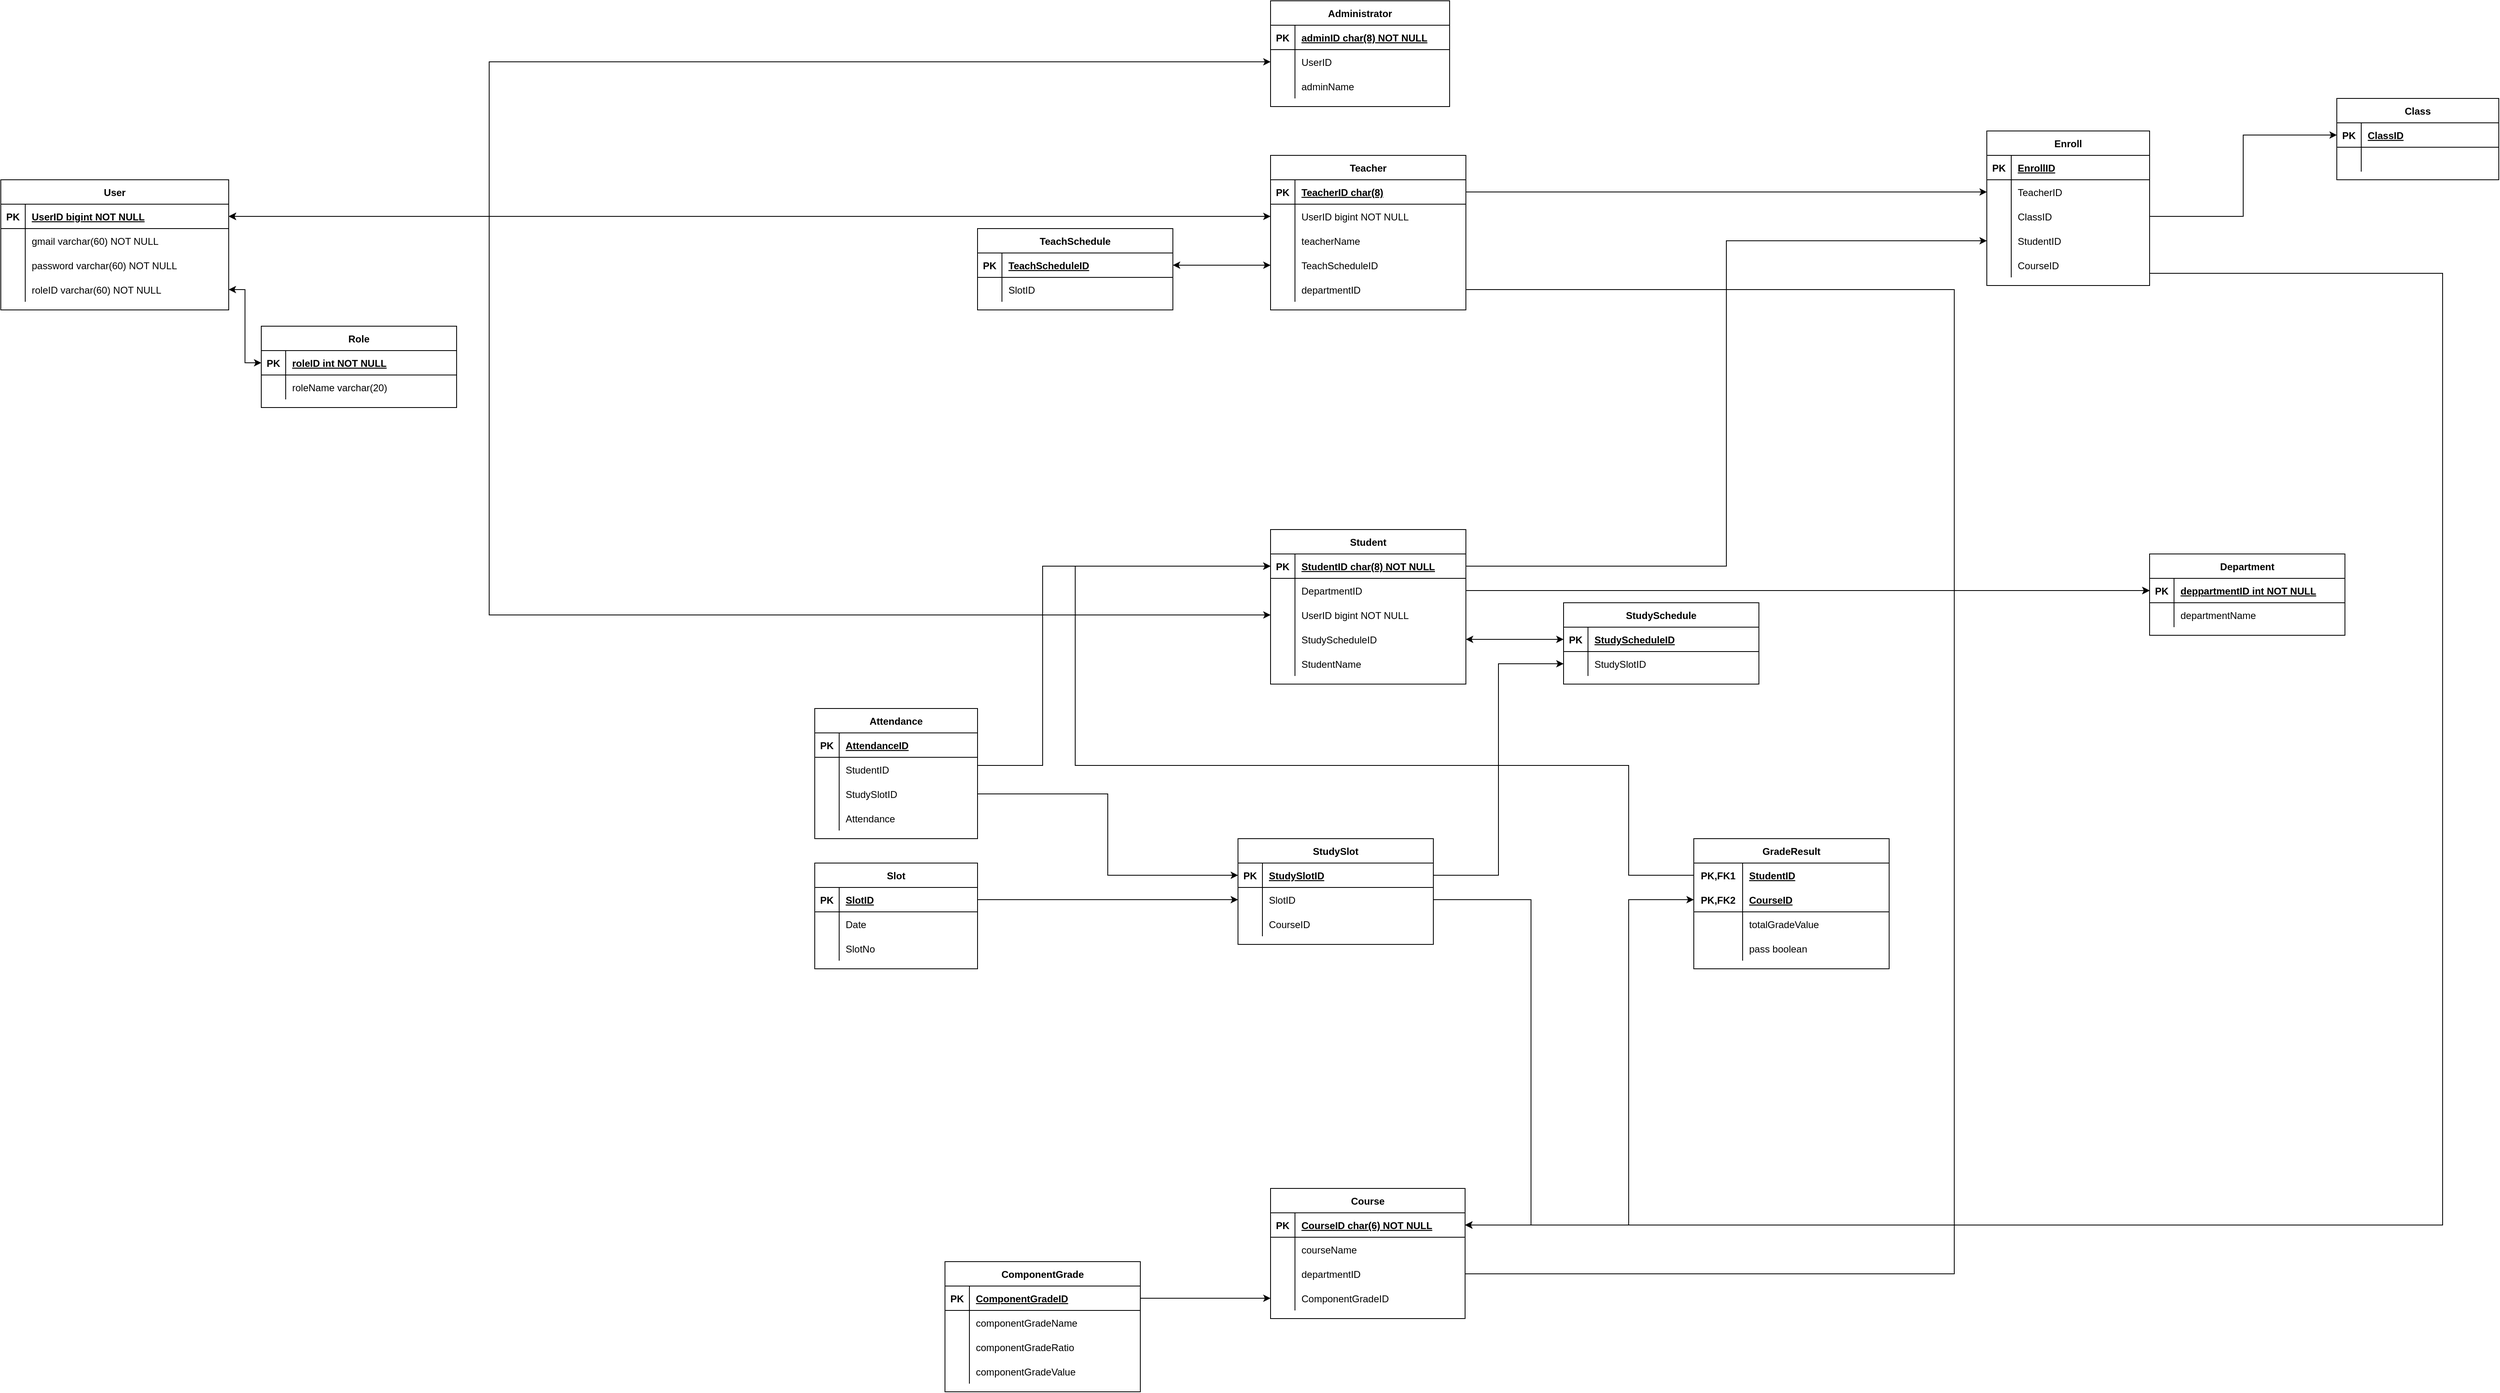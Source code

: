 <mxfile version="18.2.0" type="github">
  <diagram id="R2lEEEUBdFMjLlhIrx00" name="Page-1">
    <mxGraphModel dx="3776" dy="2178" grid="1" gridSize="10" guides="1" tooltips="1" connect="1" arrows="1" fold="1" page="1" pageScale="1" pageWidth="850" pageHeight="1100" math="0" shadow="0" extFonts="Permanent Marker^https://fonts.googleapis.com/css?family=Permanent+Marker">
      <root>
        <mxCell id="0" />
        <mxCell id="1" parent="0" />
        <mxCell id="C-vyLk0tnHw3VtMMgP7b-2" value="Role" style="shape=table;startSize=30;container=1;collapsible=1;childLayout=tableLayout;fixedRows=1;rowLines=0;fontStyle=1;align=center;resizeLast=1;" parent="1" vertex="1">
          <mxGeometry x="-1200" y="-70" width="240" height="100" as="geometry" />
        </mxCell>
        <mxCell id="C-vyLk0tnHw3VtMMgP7b-3" value="" style="shape=partialRectangle;collapsible=0;dropTarget=0;pointerEvents=0;fillColor=none;points=[[0,0.5],[1,0.5]];portConstraint=eastwest;top=0;left=0;right=0;bottom=1;" parent="C-vyLk0tnHw3VtMMgP7b-2" vertex="1">
          <mxGeometry y="30" width="240" height="30" as="geometry" />
        </mxCell>
        <mxCell id="C-vyLk0tnHw3VtMMgP7b-4" value="PK" style="shape=partialRectangle;overflow=hidden;connectable=0;fillColor=none;top=0;left=0;bottom=0;right=0;fontStyle=1;" parent="C-vyLk0tnHw3VtMMgP7b-3" vertex="1">
          <mxGeometry width="30" height="30" as="geometry">
            <mxRectangle width="30" height="30" as="alternateBounds" />
          </mxGeometry>
        </mxCell>
        <mxCell id="C-vyLk0tnHw3VtMMgP7b-5" value="roleID int NOT NULL " style="shape=partialRectangle;overflow=hidden;connectable=0;fillColor=none;top=0;left=0;bottom=0;right=0;align=left;spacingLeft=6;fontStyle=5;" parent="C-vyLk0tnHw3VtMMgP7b-3" vertex="1">
          <mxGeometry x="30" width="210" height="30" as="geometry">
            <mxRectangle width="210" height="30" as="alternateBounds" />
          </mxGeometry>
        </mxCell>
        <mxCell id="C-vyLk0tnHw3VtMMgP7b-6" value="" style="shape=partialRectangle;collapsible=0;dropTarget=0;pointerEvents=0;fillColor=none;points=[[0,0.5],[1,0.5]];portConstraint=eastwest;top=0;left=0;right=0;bottom=0;" parent="C-vyLk0tnHw3VtMMgP7b-2" vertex="1">
          <mxGeometry y="60" width="240" height="30" as="geometry" />
        </mxCell>
        <mxCell id="C-vyLk0tnHw3VtMMgP7b-7" value="" style="shape=partialRectangle;overflow=hidden;connectable=0;fillColor=none;top=0;left=0;bottom=0;right=0;" parent="C-vyLk0tnHw3VtMMgP7b-6" vertex="1">
          <mxGeometry width="30" height="30" as="geometry">
            <mxRectangle width="30" height="30" as="alternateBounds" />
          </mxGeometry>
        </mxCell>
        <mxCell id="C-vyLk0tnHw3VtMMgP7b-8" value="roleName varchar(20)" style="shape=partialRectangle;overflow=hidden;connectable=0;fillColor=none;top=0;left=0;bottom=0;right=0;align=left;spacingLeft=6;" parent="C-vyLk0tnHw3VtMMgP7b-6" vertex="1">
          <mxGeometry x="30" width="210" height="30" as="geometry">
            <mxRectangle width="210" height="30" as="alternateBounds" />
          </mxGeometry>
        </mxCell>
        <mxCell id="C-vyLk0tnHw3VtMMgP7b-13" value="Student" style="shape=table;startSize=30;container=1;collapsible=1;childLayout=tableLayout;fixedRows=1;rowLines=0;fontStyle=1;align=center;resizeLast=1;" parent="1" vertex="1">
          <mxGeometry x="40" y="180" width="240" height="190" as="geometry" />
        </mxCell>
        <mxCell id="C-vyLk0tnHw3VtMMgP7b-14" value="" style="shape=partialRectangle;collapsible=0;dropTarget=0;pointerEvents=0;fillColor=none;points=[[0,0.5],[1,0.5]];portConstraint=eastwest;top=0;left=0;right=0;bottom=1;" parent="C-vyLk0tnHw3VtMMgP7b-13" vertex="1">
          <mxGeometry y="30" width="240" height="30" as="geometry" />
        </mxCell>
        <mxCell id="C-vyLk0tnHw3VtMMgP7b-15" value="PK" style="shape=partialRectangle;overflow=hidden;connectable=0;fillColor=none;top=0;left=0;bottom=0;right=0;fontStyle=1;" parent="C-vyLk0tnHw3VtMMgP7b-14" vertex="1">
          <mxGeometry width="30" height="30" as="geometry">
            <mxRectangle width="30" height="30" as="alternateBounds" />
          </mxGeometry>
        </mxCell>
        <mxCell id="C-vyLk0tnHw3VtMMgP7b-16" value="StudentID char(8) NOT NULL" style="shape=partialRectangle;overflow=hidden;connectable=0;fillColor=none;top=0;left=0;bottom=0;right=0;align=left;spacingLeft=6;fontStyle=5;" parent="C-vyLk0tnHw3VtMMgP7b-14" vertex="1">
          <mxGeometry x="30" width="210" height="30" as="geometry">
            <mxRectangle width="210" height="30" as="alternateBounds" />
          </mxGeometry>
        </mxCell>
        <mxCell id="tHmLVHtVB2Ir6DVIJ-6J-89" value="" style="shape=partialRectangle;collapsible=0;dropTarget=0;pointerEvents=0;fillColor=none;points=[[0,0.5],[1,0.5]];portConstraint=eastwest;top=0;left=0;right=0;bottom=0;" parent="C-vyLk0tnHw3VtMMgP7b-13" vertex="1">
          <mxGeometry y="60" width="240" height="30" as="geometry" />
        </mxCell>
        <mxCell id="tHmLVHtVB2Ir6DVIJ-6J-90" value="" style="shape=partialRectangle;overflow=hidden;connectable=0;fillColor=none;top=0;left=0;bottom=0;right=0;" parent="tHmLVHtVB2Ir6DVIJ-6J-89" vertex="1">
          <mxGeometry width="30" height="30" as="geometry">
            <mxRectangle width="30" height="30" as="alternateBounds" />
          </mxGeometry>
        </mxCell>
        <mxCell id="tHmLVHtVB2Ir6DVIJ-6J-91" value="DepartmentID" style="shape=partialRectangle;overflow=hidden;connectable=0;fillColor=none;top=0;left=0;bottom=0;right=0;align=left;spacingLeft=6;" parent="tHmLVHtVB2Ir6DVIJ-6J-89" vertex="1">
          <mxGeometry x="30" width="210" height="30" as="geometry">
            <mxRectangle width="210" height="30" as="alternateBounds" />
          </mxGeometry>
        </mxCell>
        <mxCell id="C-vyLk0tnHw3VtMMgP7b-17" value="" style="shape=partialRectangle;collapsible=0;dropTarget=0;pointerEvents=0;fillColor=none;points=[[0,0.5],[1,0.5]];portConstraint=eastwest;top=0;left=0;right=0;bottom=0;" parent="C-vyLk0tnHw3VtMMgP7b-13" vertex="1">
          <mxGeometry y="90" width="240" height="30" as="geometry" />
        </mxCell>
        <mxCell id="C-vyLk0tnHw3VtMMgP7b-18" value="" style="shape=partialRectangle;overflow=hidden;connectable=0;fillColor=none;top=0;left=0;bottom=0;right=0;" parent="C-vyLk0tnHw3VtMMgP7b-17" vertex="1">
          <mxGeometry width="30" height="30" as="geometry">
            <mxRectangle width="30" height="30" as="alternateBounds" />
          </mxGeometry>
        </mxCell>
        <mxCell id="C-vyLk0tnHw3VtMMgP7b-19" value="UserID bigint NOT NULL    " style="shape=partialRectangle;overflow=hidden;connectable=0;fillColor=none;top=0;left=0;bottom=0;right=0;align=left;spacingLeft=6;" parent="C-vyLk0tnHw3VtMMgP7b-17" vertex="1">
          <mxGeometry x="30" width="210" height="30" as="geometry">
            <mxRectangle width="210" height="30" as="alternateBounds" />
          </mxGeometry>
        </mxCell>
        <mxCell id="tHmLVHtVB2Ir6DVIJ-6J-272" value="" style="shape=partialRectangle;collapsible=0;dropTarget=0;pointerEvents=0;fillColor=none;points=[[0,0.5],[1,0.5]];portConstraint=eastwest;top=0;left=0;right=0;bottom=0;" parent="C-vyLk0tnHw3VtMMgP7b-13" vertex="1">
          <mxGeometry y="120" width="240" height="30" as="geometry" />
        </mxCell>
        <mxCell id="tHmLVHtVB2Ir6DVIJ-6J-273" value=" &#xa;" style="shape=partialRectangle;overflow=hidden;connectable=0;fillColor=none;top=0;left=0;bottom=0;right=0;" parent="tHmLVHtVB2Ir6DVIJ-6J-272" vertex="1">
          <mxGeometry width="30" height="30" as="geometry">
            <mxRectangle width="30" height="30" as="alternateBounds" />
          </mxGeometry>
        </mxCell>
        <mxCell id="tHmLVHtVB2Ir6DVIJ-6J-274" value="StudyScheduleID" style="shape=partialRectangle;overflow=hidden;connectable=0;fillColor=none;top=0;left=0;bottom=0;right=0;align=left;spacingLeft=6;" parent="tHmLVHtVB2Ir6DVIJ-6J-272" vertex="1">
          <mxGeometry x="30" width="210" height="30" as="geometry">
            <mxRectangle width="210" height="30" as="alternateBounds" />
          </mxGeometry>
        </mxCell>
        <mxCell id="C-vyLk0tnHw3VtMMgP7b-20" value="" style="shape=partialRectangle;collapsible=0;dropTarget=0;pointerEvents=0;fillColor=none;points=[[0,0.5],[1,0.5]];portConstraint=eastwest;top=0;left=0;right=0;bottom=0;" parent="C-vyLk0tnHw3VtMMgP7b-13" vertex="1">
          <mxGeometry y="150" width="240" height="30" as="geometry" />
        </mxCell>
        <mxCell id="C-vyLk0tnHw3VtMMgP7b-21" value="" style="shape=partialRectangle;overflow=hidden;connectable=0;fillColor=none;top=0;left=0;bottom=0;right=0;" parent="C-vyLk0tnHw3VtMMgP7b-20" vertex="1">
          <mxGeometry width="30" height="30" as="geometry">
            <mxRectangle width="30" height="30" as="alternateBounds" />
          </mxGeometry>
        </mxCell>
        <mxCell id="C-vyLk0tnHw3VtMMgP7b-22" value="StudentName" style="shape=partialRectangle;overflow=hidden;connectable=0;fillColor=none;top=0;left=0;bottom=0;right=0;align=left;spacingLeft=6;" parent="C-vyLk0tnHw3VtMMgP7b-20" vertex="1">
          <mxGeometry x="30" width="210" height="30" as="geometry">
            <mxRectangle width="210" height="30" as="alternateBounds" />
          </mxGeometry>
        </mxCell>
        <mxCell id="C-vyLk0tnHw3VtMMgP7b-23" value="User" style="shape=table;startSize=30;container=1;collapsible=1;childLayout=tableLayout;fixedRows=1;rowLines=0;fontStyle=1;align=center;resizeLast=1;" parent="1" vertex="1">
          <mxGeometry x="-1520" y="-250" width="280" height="160" as="geometry" />
        </mxCell>
        <mxCell id="C-vyLk0tnHw3VtMMgP7b-24" value="" style="shape=partialRectangle;collapsible=0;dropTarget=0;pointerEvents=0;fillColor=none;points=[[0,0.5],[1,0.5]];portConstraint=eastwest;top=0;left=0;right=0;bottom=1;" parent="C-vyLk0tnHw3VtMMgP7b-23" vertex="1">
          <mxGeometry y="30" width="280" height="30" as="geometry" />
        </mxCell>
        <mxCell id="C-vyLk0tnHw3VtMMgP7b-25" value="PK" style="shape=partialRectangle;overflow=hidden;connectable=0;fillColor=none;top=0;left=0;bottom=0;right=0;fontStyle=1;" parent="C-vyLk0tnHw3VtMMgP7b-24" vertex="1">
          <mxGeometry width="30" height="30" as="geometry">
            <mxRectangle width="30" height="30" as="alternateBounds" />
          </mxGeometry>
        </mxCell>
        <mxCell id="C-vyLk0tnHw3VtMMgP7b-26" value="UserID bigint NOT NULL " style="shape=partialRectangle;overflow=hidden;connectable=0;fillColor=none;top=0;left=0;bottom=0;right=0;align=left;spacingLeft=6;fontStyle=5;" parent="C-vyLk0tnHw3VtMMgP7b-24" vertex="1">
          <mxGeometry x="30" width="250" height="30" as="geometry">
            <mxRectangle width="250" height="30" as="alternateBounds" />
          </mxGeometry>
        </mxCell>
        <mxCell id="C-vyLk0tnHw3VtMMgP7b-27" value="" style="shape=partialRectangle;collapsible=0;dropTarget=0;pointerEvents=0;fillColor=none;points=[[0,0.5],[1,0.5]];portConstraint=eastwest;top=0;left=0;right=0;bottom=0;" parent="C-vyLk0tnHw3VtMMgP7b-23" vertex="1">
          <mxGeometry y="60" width="280" height="30" as="geometry" />
        </mxCell>
        <mxCell id="C-vyLk0tnHw3VtMMgP7b-28" value="      " style="shape=partialRectangle;overflow=hidden;connectable=0;fillColor=none;top=0;left=0;bottom=0;right=0;" parent="C-vyLk0tnHw3VtMMgP7b-27" vertex="1">
          <mxGeometry width="30" height="30" as="geometry">
            <mxRectangle width="30" height="30" as="alternateBounds" />
          </mxGeometry>
        </mxCell>
        <mxCell id="C-vyLk0tnHw3VtMMgP7b-29" value="gmail varchar(60) NOT NULL" style="shape=partialRectangle;overflow=hidden;connectable=0;fillColor=none;top=0;left=0;bottom=0;right=0;align=left;spacingLeft=6;" parent="C-vyLk0tnHw3VtMMgP7b-27" vertex="1">
          <mxGeometry x="30" width="250" height="30" as="geometry">
            <mxRectangle width="250" height="30" as="alternateBounds" />
          </mxGeometry>
        </mxCell>
        <mxCell id="tHmLVHtVB2Ir6DVIJ-6J-44" value="" style="shape=partialRectangle;collapsible=0;dropTarget=0;pointerEvents=0;fillColor=none;points=[[0,0.5],[1,0.5]];portConstraint=eastwest;top=0;left=0;right=0;bottom=0;" parent="C-vyLk0tnHw3VtMMgP7b-23" vertex="1">
          <mxGeometry y="90" width="280" height="30" as="geometry" />
        </mxCell>
        <mxCell id="tHmLVHtVB2Ir6DVIJ-6J-45" value="      " style="shape=partialRectangle;overflow=hidden;connectable=0;fillColor=none;top=0;left=0;bottom=0;right=0;" parent="tHmLVHtVB2Ir6DVIJ-6J-44" vertex="1">
          <mxGeometry width="30" height="30" as="geometry">
            <mxRectangle width="30" height="30" as="alternateBounds" />
          </mxGeometry>
        </mxCell>
        <mxCell id="tHmLVHtVB2Ir6DVIJ-6J-46" value="password varchar(60) NOT NULL" style="shape=partialRectangle;overflow=hidden;connectable=0;fillColor=none;top=0;left=0;bottom=0;right=0;align=left;spacingLeft=6;" parent="tHmLVHtVB2Ir6DVIJ-6J-44" vertex="1">
          <mxGeometry x="30" width="250" height="30" as="geometry">
            <mxRectangle width="250" height="30" as="alternateBounds" />
          </mxGeometry>
        </mxCell>
        <mxCell id="tHmLVHtVB2Ir6DVIJ-6J-57" value="" style="shape=partialRectangle;collapsible=0;dropTarget=0;pointerEvents=0;fillColor=none;points=[[0,0.5],[1,0.5]];portConstraint=eastwest;top=0;left=0;right=0;bottom=0;" parent="C-vyLk0tnHw3VtMMgP7b-23" vertex="1">
          <mxGeometry y="120" width="280" height="30" as="geometry" />
        </mxCell>
        <mxCell id="tHmLVHtVB2Ir6DVIJ-6J-58" value="      " style="shape=partialRectangle;overflow=hidden;connectable=0;fillColor=none;top=0;left=0;bottom=0;right=0;" parent="tHmLVHtVB2Ir6DVIJ-6J-57" vertex="1">
          <mxGeometry width="30" height="30" as="geometry">
            <mxRectangle width="30" height="30" as="alternateBounds" />
          </mxGeometry>
        </mxCell>
        <mxCell id="tHmLVHtVB2Ir6DVIJ-6J-59" value="roleID varchar(60) NOT NULL" style="shape=partialRectangle;overflow=hidden;connectable=0;fillColor=none;top=0;left=0;bottom=0;right=0;align=left;spacingLeft=6;" parent="tHmLVHtVB2Ir6DVIJ-6J-57" vertex="1">
          <mxGeometry x="30" width="250" height="30" as="geometry">
            <mxRectangle width="250" height="30" as="alternateBounds" />
          </mxGeometry>
        </mxCell>
        <mxCell id="tHmLVHtVB2Ir6DVIJ-6J-2" value="Teacher" style="shape=table;startSize=30;container=1;collapsible=1;childLayout=tableLayout;fixedRows=1;rowLines=0;fontStyle=1;align=center;resizeLast=1;" parent="1" vertex="1">
          <mxGeometry x="40" y="-280" width="240" height="190" as="geometry" />
        </mxCell>
        <mxCell id="tHmLVHtVB2Ir6DVIJ-6J-3" value="" style="shape=tableRow;horizontal=0;startSize=0;swimlaneHead=0;swimlaneBody=0;fillColor=none;collapsible=0;dropTarget=0;points=[[0,0.5],[1,0.5]];portConstraint=eastwest;top=0;left=0;right=0;bottom=1;" parent="tHmLVHtVB2Ir6DVIJ-6J-2" vertex="1">
          <mxGeometry y="30" width="240" height="30" as="geometry" />
        </mxCell>
        <mxCell id="tHmLVHtVB2Ir6DVIJ-6J-4" value="PK" style="shape=partialRectangle;connectable=0;fillColor=none;top=0;left=0;bottom=0;right=0;fontStyle=1;overflow=hidden;" parent="tHmLVHtVB2Ir6DVIJ-6J-3" vertex="1">
          <mxGeometry width="30" height="30" as="geometry">
            <mxRectangle width="30" height="30" as="alternateBounds" />
          </mxGeometry>
        </mxCell>
        <mxCell id="tHmLVHtVB2Ir6DVIJ-6J-5" value="TeacherID char(8)" style="shape=partialRectangle;connectable=0;fillColor=none;top=0;left=0;bottom=0;right=0;align=left;spacingLeft=6;fontStyle=5;overflow=hidden;" parent="tHmLVHtVB2Ir6DVIJ-6J-3" vertex="1">
          <mxGeometry x="30" width="210" height="30" as="geometry">
            <mxRectangle width="210" height="30" as="alternateBounds" />
          </mxGeometry>
        </mxCell>
        <mxCell id="tHmLVHtVB2Ir6DVIJ-6J-6" value="" style="shape=tableRow;horizontal=0;startSize=0;swimlaneHead=0;swimlaneBody=0;fillColor=none;collapsible=0;dropTarget=0;points=[[0,0.5],[1,0.5]];portConstraint=eastwest;top=0;left=0;right=0;bottom=0;" parent="tHmLVHtVB2Ir6DVIJ-6J-2" vertex="1">
          <mxGeometry y="60" width="240" height="30" as="geometry" />
        </mxCell>
        <mxCell id="tHmLVHtVB2Ir6DVIJ-6J-7" value="" style="shape=partialRectangle;connectable=0;fillColor=none;top=0;left=0;bottom=0;right=0;editable=1;overflow=hidden;" parent="tHmLVHtVB2Ir6DVIJ-6J-6" vertex="1">
          <mxGeometry width="30" height="30" as="geometry">
            <mxRectangle width="30" height="30" as="alternateBounds" />
          </mxGeometry>
        </mxCell>
        <mxCell id="tHmLVHtVB2Ir6DVIJ-6J-8" value="UserID bigint NOT NULL" style="shape=partialRectangle;connectable=0;fillColor=none;top=0;left=0;bottom=0;right=0;align=left;spacingLeft=6;overflow=hidden;" parent="tHmLVHtVB2Ir6DVIJ-6J-6" vertex="1">
          <mxGeometry x="30" width="210" height="30" as="geometry">
            <mxRectangle width="210" height="30" as="alternateBounds" />
          </mxGeometry>
        </mxCell>
        <mxCell id="tHmLVHtVB2Ir6DVIJ-6J-9" value="" style="shape=tableRow;horizontal=0;startSize=0;swimlaneHead=0;swimlaneBody=0;fillColor=none;collapsible=0;dropTarget=0;points=[[0,0.5],[1,0.5]];portConstraint=eastwest;top=0;left=0;right=0;bottom=0;" parent="tHmLVHtVB2Ir6DVIJ-6J-2" vertex="1">
          <mxGeometry y="90" width="240" height="30" as="geometry" />
        </mxCell>
        <mxCell id="tHmLVHtVB2Ir6DVIJ-6J-10" value="" style="shape=partialRectangle;connectable=0;fillColor=none;top=0;left=0;bottom=0;right=0;editable=1;overflow=hidden;" parent="tHmLVHtVB2Ir6DVIJ-6J-9" vertex="1">
          <mxGeometry width="30" height="30" as="geometry">
            <mxRectangle width="30" height="30" as="alternateBounds" />
          </mxGeometry>
        </mxCell>
        <mxCell id="tHmLVHtVB2Ir6DVIJ-6J-11" value="teacherName" style="shape=partialRectangle;connectable=0;fillColor=none;top=0;left=0;bottom=0;right=0;align=left;spacingLeft=6;overflow=hidden;" parent="tHmLVHtVB2Ir6DVIJ-6J-9" vertex="1">
          <mxGeometry x="30" width="210" height="30" as="geometry">
            <mxRectangle width="210" height="30" as="alternateBounds" />
          </mxGeometry>
        </mxCell>
        <mxCell id="tHmLVHtVB2Ir6DVIJ-6J-222" value="" style="shape=tableRow;horizontal=0;startSize=0;swimlaneHead=0;swimlaneBody=0;fillColor=none;collapsible=0;dropTarget=0;points=[[0,0.5],[1,0.5]];portConstraint=eastwest;top=0;left=0;right=0;bottom=0;" parent="tHmLVHtVB2Ir6DVIJ-6J-2" vertex="1">
          <mxGeometry y="120" width="240" height="30" as="geometry" />
        </mxCell>
        <mxCell id="tHmLVHtVB2Ir6DVIJ-6J-223" value="" style="shape=partialRectangle;connectable=0;fillColor=none;top=0;left=0;bottom=0;right=0;editable=1;overflow=hidden;" parent="tHmLVHtVB2Ir6DVIJ-6J-222" vertex="1">
          <mxGeometry width="30" height="30" as="geometry">
            <mxRectangle width="30" height="30" as="alternateBounds" />
          </mxGeometry>
        </mxCell>
        <mxCell id="tHmLVHtVB2Ir6DVIJ-6J-224" value="TeachScheduleID" style="shape=partialRectangle;connectable=0;fillColor=none;top=0;left=0;bottom=0;right=0;align=left;spacingLeft=6;overflow=hidden;" parent="tHmLVHtVB2Ir6DVIJ-6J-222" vertex="1">
          <mxGeometry x="30" width="210" height="30" as="geometry">
            <mxRectangle width="210" height="30" as="alternateBounds" />
          </mxGeometry>
        </mxCell>
        <mxCell id="tHmLVHtVB2Ir6DVIJ-6J-12" value="" style="shape=tableRow;horizontal=0;startSize=0;swimlaneHead=0;swimlaneBody=0;fillColor=none;collapsible=0;dropTarget=0;points=[[0,0.5],[1,0.5]];portConstraint=eastwest;top=0;left=0;right=0;bottom=0;" parent="tHmLVHtVB2Ir6DVIJ-6J-2" vertex="1">
          <mxGeometry y="150" width="240" height="30" as="geometry" />
        </mxCell>
        <mxCell id="tHmLVHtVB2Ir6DVIJ-6J-13" value="" style="shape=partialRectangle;connectable=0;fillColor=none;top=0;left=0;bottom=0;right=0;editable=1;overflow=hidden;" parent="tHmLVHtVB2Ir6DVIJ-6J-12" vertex="1">
          <mxGeometry width="30" height="30" as="geometry">
            <mxRectangle width="30" height="30" as="alternateBounds" />
          </mxGeometry>
        </mxCell>
        <mxCell id="tHmLVHtVB2Ir6DVIJ-6J-14" value="departmentID" style="shape=partialRectangle;connectable=0;fillColor=none;top=0;left=0;bottom=0;right=0;align=left;spacingLeft=6;overflow=hidden;" parent="tHmLVHtVB2Ir6DVIJ-6J-12" vertex="1">
          <mxGeometry x="30" width="210" height="30" as="geometry">
            <mxRectangle width="210" height="30" as="alternateBounds" />
          </mxGeometry>
        </mxCell>
        <mxCell id="tHmLVHtVB2Ir6DVIJ-6J-28" value="Administrator" style="shape=table;startSize=30;container=1;collapsible=1;childLayout=tableLayout;fixedRows=1;rowLines=0;fontStyle=1;align=center;resizeLast=1;" parent="1" vertex="1">
          <mxGeometry x="40" y="-470" width="220" height="130" as="geometry" />
        </mxCell>
        <mxCell id="tHmLVHtVB2Ir6DVIJ-6J-29" value="" style="shape=tableRow;horizontal=0;startSize=0;swimlaneHead=0;swimlaneBody=0;fillColor=none;collapsible=0;dropTarget=0;points=[[0,0.5],[1,0.5]];portConstraint=eastwest;top=0;left=0;right=0;bottom=1;" parent="tHmLVHtVB2Ir6DVIJ-6J-28" vertex="1">
          <mxGeometry y="30" width="220" height="30" as="geometry" />
        </mxCell>
        <mxCell id="tHmLVHtVB2Ir6DVIJ-6J-30" value="PK" style="shape=partialRectangle;connectable=0;fillColor=none;top=0;left=0;bottom=0;right=0;fontStyle=1;overflow=hidden;" parent="tHmLVHtVB2Ir6DVIJ-6J-29" vertex="1">
          <mxGeometry width="30" height="30" as="geometry">
            <mxRectangle width="30" height="30" as="alternateBounds" />
          </mxGeometry>
        </mxCell>
        <mxCell id="tHmLVHtVB2Ir6DVIJ-6J-31" value="adminID char(8) NOT NULL" style="shape=partialRectangle;connectable=0;fillColor=none;top=0;left=0;bottom=0;right=0;align=left;spacingLeft=6;fontStyle=5;overflow=hidden;" parent="tHmLVHtVB2Ir6DVIJ-6J-29" vertex="1">
          <mxGeometry x="30" width="190" height="30" as="geometry">
            <mxRectangle width="190" height="30" as="alternateBounds" />
          </mxGeometry>
        </mxCell>
        <mxCell id="tHmLVHtVB2Ir6DVIJ-6J-32" value="" style="shape=tableRow;horizontal=0;startSize=0;swimlaneHead=0;swimlaneBody=0;fillColor=none;collapsible=0;dropTarget=0;points=[[0,0.5],[1,0.5]];portConstraint=eastwest;top=0;left=0;right=0;bottom=0;" parent="tHmLVHtVB2Ir6DVIJ-6J-28" vertex="1">
          <mxGeometry y="60" width="220" height="30" as="geometry" />
        </mxCell>
        <mxCell id="tHmLVHtVB2Ir6DVIJ-6J-33" value="" style="shape=partialRectangle;connectable=0;fillColor=none;top=0;left=0;bottom=0;right=0;editable=1;overflow=hidden;" parent="tHmLVHtVB2Ir6DVIJ-6J-32" vertex="1">
          <mxGeometry width="30" height="30" as="geometry">
            <mxRectangle width="30" height="30" as="alternateBounds" />
          </mxGeometry>
        </mxCell>
        <mxCell id="tHmLVHtVB2Ir6DVIJ-6J-34" value="UserID" style="shape=partialRectangle;connectable=0;fillColor=none;top=0;left=0;bottom=0;right=0;align=left;spacingLeft=6;overflow=hidden;" parent="tHmLVHtVB2Ir6DVIJ-6J-32" vertex="1">
          <mxGeometry x="30" width="190" height="30" as="geometry">
            <mxRectangle width="190" height="30" as="alternateBounds" />
          </mxGeometry>
        </mxCell>
        <mxCell id="tHmLVHtVB2Ir6DVIJ-6J-35" value="" style="shape=tableRow;horizontal=0;startSize=0;swimlaneHead=0;swimlaneBody=0;fillColor=none;collapsible=0;dropTarget=0;points=[[0,0.5],[1,0.5]];portConstraint=eastwest;top=0;left=0;right=0;bottom=0;" parent="tHmLVHtVB2Ir6DVIJ-6J-28" vertex="1">
          <mxGeometry y="90" width="220" height="30" as="geometry" />
        </mxCell>
        <mxCell id="tHmLVHtVB2Ir6DVIJ-6J-36" value="" style="shape=partialRectangle;connectable=0;fillColor=none;top=0;left=0;bottom=0;right=0;editable=1;overflow=hidden;" parent="tHmLVHtVB2Ir6DVIJ-6J-35" vertex="1">
          <mxGeometry width="30" height="30" as="geometry">
            <mxRectangle width="30" height="30" as="alternateBounds" />
          </mxGeometry>
        </mxCell>
        <mxCell id="tHmLVHtVB2Ir6DVIJ-6J-37" value="adminName" style="shape=partialRectangle;connectable=0;fillColor=none;top=0;left=0;bottom=0;right=0;align=left;spacingLeft=6;overflow=hidden;" parent="tHmLVHtVB2Ir6DVIJ-6J-35" vertex="1">
          <mxGeometry x="30" width="190" height="30" as="geometry">
            <mxRectangle width="190" height="30" as="alternateBounds" />
          </mxGeometry>
        </mxCell>
        <mxCell id="tHmLVHtVB2Ir6DVIJ-6J-63" value="Department" style="shape=table;startSize=30;container=1;collapsible=1;childLayout=tableLayout;fixedRows=1;rowLines=0;fontStyle=1;align=center;resizeLast=1;" parent="1" vertex="1">
          <mxGeometry x="1120" y="210" width="240" height="100" as="geometry" />
        </mxCell>
        <mxCell id="tHmLVHtVB2Ir6DVIJ-6J-64" value="" style="shape=tableRow;horizontal=0;startSize=0;swimlaneHead=0;swimlaneBody=0;fillColor=none;collapsible=0;dropTarget=0;points=[[0,0.5],[1,0.5]];portConstraint=eastwest;top=0;left=0;right=0;bottom=1;" parent="tHmLVHtVB2Ir6DVIJ-6J-63" vertex="1">
          <mxGeometry y="30" width="240" height="30" as="geometry" />
        </mxCell>
        <mxCell id="tHmLVHtVB2Ir6DVIJ-6J-65" value="PK" style="shape=partialRectangle;connectable=0;fillColor=none;top=0;left=0;bottom=0;right=0;fontStyle=1;overflow=hidden;" parent="tHmLVHtVB2Ir6DVIJ-6J-64" vertex="1">
          <mxGeometry width="30" height="30" as="geometry">
            <mxRectangle width="30" height="30" as="alternateBounds" />
          </mxGeometry>
        </mxCell>
        <mxCell id="tHmLVHtVB2Ir6DVIJ-6J-66" value="deppartmentID int NOT NULL" style="shape=partialRectangle;connectable=0;fillColor=none;top=0;left=0;bottom=0;right=0;align=left;spacingLeft=6;fontStyle=5;overflow=hidden;" parent="tHmLVHtVB2Ir6DVIJ-6J-64" vertex="1">
          <mxGeometry x="30" width="210" height="30" as="geometry">
            <mxRectangle width="210" height="30" as="alternateBounds" />
          </mxGeometry>
        </mxCell>
        <mxCell id="tHmLVHtVB2Ir6DVIJ-6J-67" value="" style="shape=tableRow;horizontal=0;startSize=0;swimlaneHead=0;swimlaneBody=0;fillColor=none;collapsible=0;dropTarget=0;points=[[0,0.5],[1,0.5]];portConstraint=eastwest;top=0;left=0;right=0;bottom=0;" parent="tHmLVHtVB2Ir6DVIJ-6J-63" vertex="1">
          <mxGeometry y="60" width="240" height="30" as="geometry" />
        </mxCell>
        <mxCell id="tHmLVHtVB2Ir6DVIJ-6J-68" value="" style="shape=partialRectangle;connectable=0;fillColor=none;top=0;left=0;bottom=0;right=0;editable=1;overflow=hidden;" parent="tHmLVHtVB2Ir6DVIJ-6J-67" vertex="1">
          <mxGeometry width="30" height="30" as="geometry">
            <mxRectangle width="30" height="30" as="alternateBounds" />
          </mxGeometry>
        </mxCell>
        <mxCell id="tHmLVHtVB2Ir6DVIJ-6J-69" value="departmentName" style="shape=partialRectangle;connectable=0;fillColor=none;top=0;left=0;bottom=0;right=0;align=left;spacingLeft=6;overflow=hidden;" parent="tHmLVHtVB2Ir6DVIJ-6J-67" vertex="1">
          <mxGeometry x="30" width="210" height="30" as="geometry">
            <mxRectangle width="210" height="30" as="alternateBounds" />
          </mxGeometry>
        </mxCell>
        <mxCell id="tHmLVHtVB2Ir6DVIJ-6J-76" value="Course" style="shape=table;startSize=30;container=1;collapsible=1;childLayout=tableLayout;fixedRows=1;rowLines=0;fontStyle=1;align=center;resizeLast=1;" parent="1" vertex="1">
          <mxGeometry x="40" y="990" width="239" height="160" as="geometry" />
        </mxCell>
        <mxCell id="tHmLVHtVB2Ir6DVIJ-6J-77" value="" style="shape=tableRow;horizontal=0;startSize=0;swimlaneHead=0;swimlaneBody=0;fillColor=none;collapsible=0;dropTarget=0;points=[[0,0.5],[1,0.5]];portConstraint=eastwest;top=0;left=0;right=0;bottom=1;" parent="tHmLVHtVB2Ir6DVIJ-6J-76" vertex="1">
          <mxGeometry y="30" width="239" height="30" as="geometry" />
        </mxCell>
        <mxCell id="tHmLVHtVB2Ir6DVIJ-6J-78" value="PK" style="shape=partialRectangle;connectable=0;fillColor=none;top=0;left=0;bottom=0;right=0;fontStyle=1;overflow=hidden;" parent="tHmLVHtVB2Ir6DVIJ-6J-77" vertex="1">
          <mxGeometry width="30" height="30" as="geometry">
            <mxRectangle width="30" height="30" as="alternateBounds" />
          </mxGeometry>
        </mxCell>
        <mxCell id="tHmLVHtVB2Ir6DVIJ-6J-79" value="CourseID char(6) NOT NULL" style="shape=partialRectangle;connectable=0;fillColor=none;top=0;left=0;bottom=0;right=0;align=left;spacingLeft=6;fontStyle=5;overflow=hidden;" parent="tHmLVHtVB2Ir6DVIJ-6J-77" vertex="1">
          <mxGeometry x="30" width="209" height="30" as="geometry">
            <mxRectangle width="209" height="30" as="alternateBounds" />
          </mxGeometry>
        </mxCell>
        <mxCell id="tHmLVHtVB2Ir6DVIJ-6J-80" value="" style="shape=tableRow;horizontal=0;startSize=0;swimlaneHead=0;swimlaneBody=0;fillColor=none;collapsible=0;dropTarget=0;points=[[0,0.5],[1,0.5]];portConstraint=eastwest;top=0;left=0;right=0;bottom=0;" parent="tHmLVHtVB2Ir6DVIJ-6J-76" vertex="1">
          <mxGeometry y="60" width="239" height="30" as="geometry" />
        </mxCell>
        <mxCell id="tHmLVHtVB2Ir6DVIJ-6J-81" value="" style="shape=partialRectangle;connectable=0;fillColor=none;top=0;left=0;bottom=0;right=0;editable=1;overflow=hidden;" parent="tHmLVHtVB2Ir6DVIJ-6J-80" vertex="1">
          <mxGeometry width="30" height="30" as="geometry">
            <mxRectangle width="30" height="30" as="alternateBounds" />
          </mxGeometry>
        </mxCell>
        <mxCell id="tHmLVHtVB2Ir6DVIJ-6J-82" value="courseName" style="shape=partialRectangle;connectable=0;fillColor=none;top=0;left=0;bottom=0;right=0;align=left;spacingLeft=6;overflow=hidden;" parent="tHmLVHtVB2Ir6DVIJ-6J-80" vertex="1">
          <mxGeometry x="30" width="209" height="30" as="geometry">
            <mxRectangle width="209" height="30" as="alternateBounds" />
          </mxGeometry>
        </mxCell>
        <mxCell id="tHmLVHtVB2Ir6DVIJ-6J-83" value="" style="shape=tableRow;horizontal=0;startSize=0;swimlaneHead=0;swimlaneBody=0;fillColor=none;collapsible=0;dropTarget=0;points=[[0,0.5],[1,0.5]];portConstraint=eastwest;top=0;left=0;right=0;bottom=0;" parent="tHmLVHtVB2Ir6DVIJ-6J-76" vertex="1">
          <mxGeometry y="90" width="239" height="30" as="geometry" />
        </mxCell>
        <mxCell id="tHmLVHtVB2Ir6DVIJ-6J-84" value="" style="shape=partialRectangle;connectable=0;fillColor=none;top=0;left=0;bottom=0;right=0;editable=1;overflow=hidden;" parent="tHmLVHtVB2Ir6DVIJ-6J-83" vertex="1">
          <mxGeometry width="30" height="30" as="geometry">
            <mxRectangle width="30" height="30" as="alternateBounds" />
          </mxGeometry>
        </mxCell>
        <mxCell id="tHmLVHtVB2Ir6DVIJ-6J-85" value="departmentID" style="shape=partialRectangle;connectable=0;fillColor=none;top=0;left=0;bottom=0;right=0;align=left;spacingLeft=6;overflow=hidden;" parent="tHmLVHtVB2Ir6DVIJ-6J-83" vertex="1">
          <mxGeometry x="30" width="209" height="30" as="geometry">
            <mxRectangle width="209" height="30" as="alternateBounds" />
          </mxGeometry>
        </mxCell>
        <mxCell id="tHmLVHtVB2Ir6DVIJ-6J-118" value="" style="shape=tableRow;horizontal=0;startSize=0;swimlaneHead=0;swimlaneBody=0;fillColor=none;collapsible=0;dropTarget=0;points=[[0,0.5],[1,0.5]];portConstraint=eastwest;top=0;left=0;right=0;bottom=0;" parent="tHmLVHtVB2Ir6DVIJ-6J-76" vertex="1">
          <mxGeometry y="120" width="239" height="30" as="geometry" />
        </mxCell>
        <mxCell id="tHmLVHtVB2Ir6DVIJ-6J-119" value="" style="shape=partialRectangle;connectable=0;fillColor=none;top=0;left=0;bottom=0;right=0;editable=1;overflow=hidden;" parent="tHmLVHtVB2Ir6DVIJ-6J-118" vertex="1">
          <mxGeometry width="30" height="30" as="geometry">
            <mxRectangle width="30" height="30" as="alternateBounds" />
          </mxGeometry>
        </mxCell>
        <mxCell id="tHmLVHtVB2Ir6DVIJ-6J-120" value="ComponentGradeID" style="shape=partialRectangle;connectable=0;fillColor=none;top=0;left=0;bottom=0;right=0;align=left;spacingLeft=6;overflow=hidden;" parent="tHmLVHtVB2Ir6DVIJ-6J-118" vertex="1">
          <mxGeometry x="30" width="209" height="30" as="geometry">
            <mxRectangle width="209" height="30" as="alternateBounds" />
          </mxGeometry>
        </mxCell>
        <mxCell id="tHmLVHtVB2Ir6DVIJ-6J-92" value="GradeResult" style="shape=table;startSize=30;container=1;collapsible=1;childLayout=tableLayout;fixedRows=1;rowLines=0;fontStyle=1;align=center;resizeLast=1;" parent="1" vertex="1">
          <mxGeometry x="560" y="560" width="240" height="160" as="geometry" />
        </mxCell>
        <mxCell id="tHmLVHtVB2Ir6DVIJ-6J-93" value="" style="shape=tableRow;horizontal=0;startSize=0;swimlaneHead=0;swimlaneBody=0;fillColor=none;collapsible=0;dropTarget=0;points=[[0,0.5],[1,0.5]];portConstraint=eastwest;top=0;left=0;right=0;bottom=0;" parent="tHmLVHtVB2Ir6DVIJ-6J-92" vertex="1">
          <mxGeometry y="30" width="240" height="30" as="geometry" />
        </mxCell>
        <mxCell id="tHmLVHtVB2Ir6DVIJ-6J-94" value="PK,FK1" style="shape=partialRectangle;connectable=0;fillColor=none;top=0;left=0;bottom=0;right=0;fontStyle=1;overflow=hidden;" parent="tHmLVHtVB2Ir6DVIJ-6J-93" vertex="1">
          <mxGeometry width="60" height="30" as="geometry">
            <mxRectangle width="60" height="30" as="alternateBounds" />
          </mxGeometry>
        </mxCell>
        <mxCell id="tHmLVHtVB2Ir6DVIJ-6J-95" value="StudentID" style="shape=partialRectangle;connectable=0;fillColor=none;top=0;left=0;bottom=0;right=0;align=left;spacingLeft=6;fontStyle=5;overflow=hidden;" parent="tHmLVHtVB2Ir6DVIJ-6J-93" vertex="1">
          <mxGeometry x="60" width="180" height="30" as="geometry">
            <mxRectangle width="180" height="30" as="alternateBounds" />
          </mxGeometry>
        </mxCell>
        <mxCell id="tHmLVHtVB2Ir6DVIJ-6J-96" value="" style="shape=tableRow;horizontal=0;startSize=0;swimlaneHead=0;swimlaneBody=0;fillColor=none;collapsible=0;dropTarget=0;points=[[0,0.5],[1,0.5]];portConstraint=eastwest;top=0;left=0;right=0;bottom=1;" parent="tHmLVHtVB2Ir6DVIJ-6J-92" vertex="1">
          <mxGeometry y="60" width="240" height="30" as="geometry" />
        </mxCell>
        <mxCell id="tHmLVHtVB2Ir6DVIJ-6J-97" value="PK,FK2" style="shape=partialRectangle;connectable=0;fillColor=none;top=0;left=0;bottom=0;right=0;fontStyle=1;overflow=hidden;" parent="tHmLVHtVB2Ir6DVIJ-6J-96" vertex="1">
          <mxGeometry width="60" height="30" as="geometry">
            <mxRectangle width="60" height="30" as="alternateBounds" />
          </mxGeometry>
        </mxCell>
        <mxCell id="tHmLVHtVB2Ir6DVIJ-6J-98" value="CourseID" style="shape=partialRectangle;connectable=0;fillColor=none;top=0;left=0;bottom=0;right=0;align=left;spacingLeft=6;fontStyle=5;overflow=hidden;" parent="tHmLVHtVB2Ir6DVIJ-6J-96" vertex="1">
          <mxGeometry x="60" width="180" height="30" as="geometry">
            <mxRectangle width="180" height="30" as="alternateBounds" />
          </mxGeometry>
        </mxCell>
        <mxCell id="tHmLVHtVB2Ir6DVIJ-6J-99" value="" style="shape=tableRow;horizontal=0;startSize=0;swimlaneHead=0;swimlaneBody=0;fillColor=none;collapsible=0;dropTarget=0;points=[[0,0.5],[1,0.5]];portConstraint=eastwest;top=0;left=0;right=0;bottom=0;" parent="tHmLVHtVB2Ir6DVIJ-6J-92" vertex="1">
          <mxGeometry y="90" width="240" height="30" as="geometry" />
        </mxCell>
        <mxCell id="tHmLVHtVB2Ir6DVIJ-6J-100" value="" style="shape=partialRectangle;connectable=0;fillColor=none;top=0;left=0;bottom=0;right=0;editable=1;overflow=hidden;" parent="tHmLVHtVB2Ir6DVIJ-6J-99" vertex="1">
          <mxGeometry width="60" height="30" as="geometry">
            <mxRectangle width="60" height="30" as="alternateBounds" />
          </mxGeometry>
        </mxCell>
        <mxCell id="tHmLVHtVB2Ir6DVIJ-6J-101" value="totalGradeValue" style="shape=partialRectangle;connectable=0;fillColor=none;top=0;left=0;bottom=0;right=0;align=left;spacingLeft=6;overflow=hidden;" parent="tHmLVHtVB2Ir6DVIJ-6J-99" vertex="1">
          <mxGeometry x="60" width="180" height="30" as="geometry">
            <mxRectangle width="180" height="30" as="alternateBounds" />
          </mxGeometry>
        </mxCell>
        <mxCell id="tHmLVHtVB2Ir6DVIJ-6J-102" value="" style="shape=tableRow;horizontal=0;startSize=0;swimlaneHead=0;swimlaneBody=0;fillColor=none;collapsible=0;dropTarget=0;points=[[0,0.5],[1,0.5]];portConstraint=eastwest;top=0;left=0;right=0;bottom=0;" parent="tHmLVHtVB2Ir6DVIJ-6J-92" vertex="1">
          <mxGeometry y="120" width="240" height="30" as="geometry" />
        </mxCell>
        <mxCell id="tHmLVHtVB2Ir6DVIJ-6J-103" value="" style="shape=partialRectangle;connectable=0;fillColor=none;top=0;left=0;bottom=0;right=0;editable=1;overflow=hidden;" parent="tHmLVHtVB2Ir6DVIJ-6J-102" vertex="1">
          <mxGeometry width="60" height="30" as="geometry">
            <mxRectangle width="60" height="30" as="alternateBounds" />
          </mxGeometry>
        </mxCell>
        <mxCell id="tHmLVHtVB2Ir6DVIJ-6J-104" value="pass boolean" style="shape=partialRectangle;connectable=0;fillColor=none;top=0;left=0;bottom=0;right=0;align=left;spacingLeft=6;overflow=hidden;" parent="tHmLVHtVB2Ir6DVIJ-6J-102" vertex="1">
          <mxGeometry x="60" width="180" height="30" as="geometry">
            <mxRectangle width="180" height="30" as="alternateBounds" />
          </mxGeometry>
        </mxCell>
        <mxCell id="tHmLVHtVB2Ir6DVIJ-6J-105" value="ComponentGrade" style="shape=table;startSize=30;container=1;collapsible=1;childLayout=tableLayout;fixedRows=1;rowLines=0;fontStyle=1;align=center;resizeLast=1;" parent="1" vertex="1">
          <mxGeometry x="-360" y="1080" width="240" height="160" as="geometry" />
        </mxCell>
        <mxCell id="tHmLVHtVB2Ir6DVIJ-6J-106" value="" style="shape=tableRow;horizontal=0;startSize=0;swimlaneHead=0;swimlaneBody=0;fillColor=none;collapsible=0;dropTarget=0;points=[[0,0.5],[1,0.5]];portConstraint=eastwest;top=0;left=0;right=0;bottom=1;" parent="tHmLVHtVB2Ir6DVIJ-6J-105" vertex="1">
          <mxGeometry y="30" width="240" height="30" as="geometry" />
        </mxCell>
        <mxCell id="tHmLVHtVB2Ir6DVIJ-6J-107" value="PK" style="shape=partialRectangle;connectable=0;fillColor=none;top=0;left=0;bottom=0;right=0;fontStyle=1;overflow=hidden;" parent="tHmLVHtVB2Ir6DVIJ-6J-106" vertex="1">
          <mxGeometry width="30" height="30" as="geometry">
            <mxRectangle width="30" height="30" as="alternateBounds" />
          </mxGeometry>
        </mxCell>
        <mxCell id="tHmLVHtVB2Ir6DVIJ-6J-108" value="ComponentGradeID" style="shape=partialRectangle;connectable=0;fillColor=none;top=0;left=0;bottom=0;right=0;align=left;spacingLeft=6;fontStyle=5;overflow=hidden;" parent="tHmLVHtVB2Ir6DVIJ-6J-106" vertex="1">
          <mxGeometry x="30" width="210" height="30" as="geometry">
            <mxRectangle width="210" height="30" as="alternateBounds" />
          </mxGeometry>
        </mxCell>
        <mxCell id="tHmLVHtVB2Ir6DVIJ-6J-109" value="" style="shape=tableRow;horizontal=0;startSize=0;swimlaneHead=0;swimlaneBody=0;fillColor=none;collapsible=0;dropTarget=0;points=[[0,0.5],[1,0.5]];portConstraint=eastwest;top=0;left=0;right=0;bottom=0;" parent="tHmLVHtVB2Ir6DVIJ-6J-105" vertex="1">
          <mxGeometry y="60" width="240" height="30" as="geometry" />
        </mxCell>
        <mxCell id="tHmLVHtVB2Ir6DVIJ-6J-110" value="" style="shape=partialRectangle;connectable=0;fillColor=none;top=0;left=0;bottom=0;right=0;editable=1;overflow=hidden;" parent="tHmLVHtVB2Ir6DVIJ-6J-109" vertex="1">
          <mxGeometry width="30" height="30" as="geometry">
            <mxRectangle width="30" height="30" as="alternateBounds" />
          </mxGeometry>
        </mxCell>
        <mxCell id="tHmLVHtVB2Ir6DVIJ-6J-111" value="componentGradeName" style="shape=partialRectangle;connectable=0;fillColor=none;top=0;left=0;bottom=0;right=0;align=left;spacingLeft=6;overflow=hidden;" parent="tHmLVHtVB2Ir6DVIJ-6J-109" vertex="1">
          <mxGeometry x="30" width="210" height="30" as="geometry">
            <mxRectangle width="210" height="30" as="alternateBounds" />
          </mxGeometry>
        </mxCell>
        <mxCell id="tHmLVHtVB2Ir6DVIJ-6J-112" value="" style="shape=tableRow;horizontal=0;startSize=0;swimlaneHead=0;swimlaneBody=0;fillColor=none;collapsible=0;dropTarget=0;points=[[0,0.5],[1,0.5]];portConstraint=eastwest;top=0;left=0;right=0;bottom=0;" parent="tHmLVHtVB2Ir6DVIJ-6J-105" vertex="1">
          <mxGeometry y="90" width="240" height="30" as="geometry" />
        </mxCell>
        <mxCell id="tHmLVHtVB2Ir6DVIJ-6J-113" value="" style="shape=partialRectangle;connectable=0;fillColor=none;top=0;left=0;bottom=0;right=0;editable=1;overflow=hidden;" parent="tHmLVHtVB2Ir6DVIJ-6J-112" vertex="1">
          <mxGeometry width="30" height="30" as="geometry">
            <mxRectangle width="30" height="30" as="alternateBounds" />
          </mxGeometry>
        </mxCell>
        <mxCell id="tHmLVHtVB2Ir6DVIJ-6J-114" value="componentGradeRatio" style="shape=partialRectangle;connectable=0;fillColor=none;top=0;left=0;bottom=0;right=0;align=left;spacingLeft=6;overflow=hidden;" parent="tHmLVHtVB2Ir6DVIJ-6J-112" vertex="1">
          <mxGeometry x="30" width="210" height="30" as="geometry">
            <mxRectangle width="210" height="30" as="alternateBounds" />
          </mxGeometry>
        </mxCell>
        <mxCell id="tHmLVHtVB2Ir6DVIJ-6J-115" value="" style="shape=tableRow;horizontal=0;startSize=0;swimlaneHead=0;swimlaneBody=0;fillColor=none;collapsible=0;dropTarget=0;points=[[0,0.5],[1,0.5]];portConstraint=eastwest;top=0;left=0;right=0;bottom=0;" parent="tHmLVHtVB2Ir6DVIJ-6J-105" vertex="1">
          <mxGeometry y="120" width="240" height="30" as="geometry" />
        </mxCell>
        <mxCell id="tHmLVHtVB2Ir6DVIJ-6J-116" value="" style="shape=partialRectangle;connectable=0;fillColor=none;top=0;left=0;bottom=0;right=0;editable=1;overflow=hidden;" parent="tHmLVHtVB2Ir6DVIJ-6J-115" vertex="1">
          <mxGeometry width="30" height="30" as="geometry">
            <mxRectangle width="30" height="30" as="alternateBounds" />
          </mxGeometry>
        </mxCell>
        <mxCell id="tHmLVHtVB2Ir6DVIJ-6J-117" value="componentGradeValue" style="shape=partialRectangle;connectable=0;fillColor=none;top=0;left=0;bottom=0;right=0;align=left;spacingLeft=6;overflow=hidden;" parent="tHmLVHtVB2Ir6DVIJ-6J-115" vertex="1">
          <mxGeometry x="30" width="210" height="30" as="geometry">
            <mxRectangle width="210" height="30" as="alternateBounds" />
          </mxGeometry>
        </mxCell>
        <mxCell id="tHmLVHtVB2Ir6DVIJ-6J-121" style="edgeStyle=orthogonalEdgeStyle;rounded=0;orthogonalLoop=1;jettySize=auto;html=1;entryX=0;entryY=0.5;entryDx=0;entryDy=0;exitX=1;exitY=0.5;exitDx=0;exitDy=0;" parent="1" source="tHmLVHtVB2Ir6DVIJ-6J-106" target="tHmLVHtVB2Ir6DVIJ-6J-118" edge="1">
          <mxGeometry relative="1" as="geometry">
            <mxPoint x="520" y="195" as="sourcePoint" />
            <mxPoint x="460" y="120" as="targetPoint" />
          </mxGeometry>
        </mxCell>
        <mxCell id="tHmLVHtVB2Ir6DVIJ-6J-122" style="edgeStyle=orthogonalEdgeStyle;rounded=0;orthogonalLoop=1;jettySize=auto;html=1;entryX=0;entryY=0.5;entryDx=0;entryDy=0;exitX=0;exitY=0.5;exitDx=0;exitDy=0;" parent="1" source="tHmLVHtVB2Ir6DVIJ-6J-93" target="C-vyLk0tnHw3VtMMgP7b-14" edge="1">
          <mxGeometry relative="1" as="geometry">
            <Array as="points">
              <mxPoint x="480" y="605" />
              <mxPoint x="480" y="470" />
              <mxPoint x="-200" y="470" />
              <mxPoint x="-200" y="225" />
            </Array>
          </mxGeometry>
        </mxCell>
        <mxCell id="tHmLVHtVB2Ir6DVIJ-6J-125" style="edgeStyle=orthogonalEdgeStyle;rounded=0;orthogonalLoop=1;jettySize=auto;html=1;entryX=0;entryY=0.5;entryDx=0;entryDy=0;exitX=1;exitY=0.5;exitDx=0;exitDy=0;" parent="1" source="tHmLVHtVB2Ir6DVIJ-6J-12" target="tHmLVHtVB2Ir6DVIJ-6J-64" edge="1">
          <mxGeometry relative="1" as="geometry">
            <mxPoint x="30" y="170" as="sourcePoint" />
            <Array as="points">
              <mxPoint x="880" y="-115" />
              <mxPoint x="880" y="255" />
            </Array>
          </mxGeometry>
        </mxCell>
        <mxCell id="tHmLVHtVB2Ir6DVIJ-6J-124" style="edgeStyle=orthogonalEdgeStyle;rounded=0;orthogonalLoop=1;jettySize=auto;html=1;entryX=0;entryY=0.5;entryDx=0;entryDy=0;exitX=1;exitY=0.5;exitDx=0;exitDy=0;" parent="1" source="tHmLVHtVB2Ir6DVIJ-6J-89" target="tHmLVHtVB2Ir6DVIJ-6J-64" edge="1">
          <mxGeometry relative="1" as="geometry">
            <mxPoint x="350" y="240" as="sourcePoint" />
          </mxGeometry>
        </mxCell>
        <mxCell id="tHmLVHtVB2Ir6DVIJ-6J-126" style="edgeStyle=orthogonalEdgeStyle;rounded=0;orthogonalLoop=1;jettySize=auto;html=1;exitX=0;exitY=0.5;exitDx=0;exitDy=0;strokeWidth=1;strokeColor=default;startArrow=classic;startFill=1;" parent="1" source="C-vyLk0tnHw3VtMMgP7b-3" target="tHmLVHtVB2Ir6DVIJ-6J-57" edge="1">
          <mxGeometry relative="1" as="geometry" />
        </mxCell>
        <mxCell id="tHmLVHtVB2Ir6DVIJ-6J-128" style="edgeStyle=orthogonalEdgeStyle;rounded=0;orthogonalLoop=1;jettySize=auto;html=1;exitX=0;exitY=0.5;exitDx=0;exitDy=0;entryX=1;entryY=0.5;entryDx=0;entryDy=0;startArrow=classic;startFill=1;strokeColor=default;strokeWidth=1;" parent="1" source="tHmLVHtVB2Ir6DVIJ-6J-6" target="C-vyLk0tnHw3VtMMgP7b-24" edge="1">
          <mxGeometry relative="1" as="geometry" />
        </mxCell>
        <mxCell id="tHmLVHtVB2Ir6DVIJ-6J-129" style="edgeStyle=orthogonalEdgeStyle;rounded=0;orthogonalLoop=1;jettySize=auto;html=1;exitX=0;exitY=0.5;exitDx=0;exitDy=0;entryX=1;entryY=0.5;entryDx=0;entryDy=0;startArrow=classic;startFill=1;strokeColor=default;strokeWidth=1;" parent="1" source="tHmLVHtVB2Ir6DVIJ-6J-32" target="C-vyLk0tnHw3VtMMgP7b-24" edge="1">
          <mxGeometry relative="1" as="geometry">
            <Array as="points">
              <mxPoint x="-920" y="-395" />
              <mxPoint x="-920" y="-205" />
            </Array>
          </mxGeometry>
        </mxCell>
        <mxCell id="tHmLVHtVB2Ir6DVIJ-6J-130" style="edgeStyle=orthogonalEdgeStyle;rounded=0;orthogonalLoop=1;jettySize=auto;html=1;exitX=0;exitY=0.5;exitDx=0;exitDy=0;entryX=1;entryY=0.5;entryDx=0;entryDy=0;startArrow=classic;startFill=1;strokeColor=default;strokeWidth=1;" parent="1" source="C-vyLk0tnHw3VtMMgP7b-17" target="C-vyLk0tnHw3VtMMgP7b-24" edge="1">
          <mxGeometry relative="1" as="geometry">
            <Array as="points">
              <mxPoint x="-920" y="285" />
              <mxPoint x="-920" y="-205" />
            </Array>
          </mxGeometry>
        </mxCell>
        <mxCell id="tHmLVHtVB2Ir6DVIJ-6J-144" value="Class" style="shape=table;startSize=30;container=1;collapsible=1;childLayout=tableLayout;fixedRows=1;rowLines=0;fontStyle=1;align=center;resizeLast=1;" parent="1" vertex="1">
          <mxGeometry x="1350" y="-350" width="199" height="100" as="geometry" />
        </mxCell>
        <mxCell id="tHmLVHtVB2Ir6DVIJ-6J-145" value="" style="shape=tableRow;horizontal=0;startSize=0;swimlaneHead=0;swimlaneBody=0;fillColor=none;collapsible=0;dropTarget=0;points=[[0,0.5],[1,0.5]];portConstraint=eastwest;top=0;left=0;right=0;bottom=1;" parent="tHmLVHtVB2Ir6DVIJ-6J-144" vertex="1">
          <mxGeometry y="30" width="199" height="30" as="geometry" />
        </mxCell>
        <mxCell id="tHmLVHtVB2Ir6DVIJ-6J-146" value="PK" style="shape=partialRectangle;connectable=0;fillColor=none;top=0;left=0;bottom=0;right=0;fontStyle=1;overflow=hidden;" parent="tHmLVHtVB2Ir6DVIJ-6J-145" vertex="1">
          <mxGeometry width="30" height="30" as="geometry">
            <mxRectangle width="30" height="30" as="alternateBounds" />
          </mxGeometry>
        </mxCell>
        <mxCell id="tHmLVHtVB2Ir6DVIJ-6J-147" value="ClassID" style="shape=partialRectangle;connectable=0;fillColor=none;top=0;left=0;bottom=0;right=0;align=left;spacingLeft=6;fontStyle=5;overflow=hidden;" parent="tHmLVHtVB2Ir6DVIJ-6J-145" vertex="1">
          <mxGeometry x="30" width="169" height="30" as="geometry">
            <mxRectangle width="169" height="30" as="alternateBounds" />
          </mxGeometry>
        </mxCell>
        <mxCell id="tHmLVHtVB2Ir6DVIJ-6J-148" value="" style="shape=tableRow;horizontal=0;startSize=0;swimlaneHead=0;swimlaneBody=0;fillColor=none;collapsible=0;dropTarget=0;points=[[0,0.5],[1,0.5]];portConstraint=eastwest;top=0;left=0;right=0;bottom=0;" parent="tHmLVHtVB2Ir6DVIJ-6J-144" vertex="1">
          <mxGeometry y="60" width="199" height="30" as="geometry" />
        </mxCell>
        <mxCell id="tHmLVHtVB2Ir6DVIJ-6J-149" value="" style="shape=partialRectangle;connectable=0;fillColor=none;top=0;left=0;bottom=0;right=0;editable=1;overflow=hidden;" parent="tHmLVHtVB2Ir6DVIJ-6J-148" vertex="1">
          <mxGeometry width="30" height="30" as="geometry">
            <mxRectangle width="30" height="30" as="alternateBounds" />
          </mxGeometry>
        </mxCell>
        <mxCell id="tHmLVHtVB2Ir6DVIJ-6J-150" value="" style="shape=partialRectangle;connectable=0;fillColor=none;top=0;left=0;bottom=0;right=0;align=left;spacingLeft=6;overflow=hidden;" parent="tHmLVHtVB2Ir6DVIJ-6J-148" vertex="1">
          <mxGeometry x="30" width="169" height="30" as="geometry">
            <mxRectangle width="169" height="30" as="alternateBounds" />
          </mxGeometry>
        </mxCell>
        <mxCell id="tHmLVHtVB2Ir6DVIJ-6J-184" style="edgeStyle=orthogonalEdgeStyle;rounded=0;orthogonalLoop=1;jettySize=auto;html=1;entryX=0;entryY=0.5;entryDx=0;entryDy=0;startArrow=none;startFill=0;strokeColor=default;strokeWidth=1;exitX=1;exitY=0.5;exitDx=0;exitDy=0;" parent="1" source="tHmLVHtVB2Ir6DVIJ-6J-299" target="tHmLVHtVB2Ir6DVIJ-6J-145" edge="1">
          <mxGeometry relative="1" as="geometry">
            <mxPoint x="590" y="955" as="sourcePoint" />
          </mxGeometry>
        </mxCell>
        <mxCell id="tHmLVHtVB2Ir6DVIJ-6J-185" style="edgeStyle=orthogonalEdgeStyle;rounded=0;orthogonalLoop=1;jettySize=auto;html=1;entryX=1;entryY=0.5;entryDx=0;entryDy=0;startArrow=classic;startFill=1;endArrow=none;endFill=0;strokeColor=default;strokeWidth=1;exitX=0;exitY=0.5;exitDx=0;exitDy=0;" parent="1" source="tHmLVHtVB2Ir6DVIJ-6J-296" target="C-vyLk0tnHw3VtMMgP7b-14" edge="1">
          <mxGeometry relative="1" as="geometry">
            <mxPoint x="390" y="925" as="sourcePoint" />
          </mxGeometry>
        </mxCell>
        <mxCell id="tHmLVHtVB2Ir6DVIJ-6J-187" style="edgeStyle=orthogonalEdgeStyle;rounded=0;orthogonalLoop=1;jettySize=auto;html=1;startArrow=classic;startFill=1;endArrow=none;endFill=0;strokeColor=default;strokeWidth=1;exitX=0;exitY=0.5;exitDx=0;exitDy=0;" parent="1" source="tHmLVHtVB2Ir6DVIJ-6J-313" target="tHmLVHtVB2Ir6DVIJ-6J-3" edge="1">
          <mxGeometry relative="1" as="geometry">
            <mxPoint x="820" y="-165" as="sourcePoint" />
          </mxGeometry>
        </mxCell>
        <mxCell id="tHmLVHtVB2Ir6DVIJ-6J-189" style="edgeStyle=orthogonalEdgeStyle;rounded=0;orthogonalLoop=1;jettySize=auto;html=1;exitX=1;exitY=0.5;exitDx=0;exitDy=0;entryX=1;entryY=0.5;entryDx=0;entryDy=0;startArrow=none;startFill=0;endArrow=classic;endFill=1;strokeColor=default;strokeWidth=1;" parent="1" source="tHmLVHtVB2Ir6DVIJ-6J-316" target="tHmLVHtVB2Ir6DVIJ-6J-77" edge="1">
          <mxGeometry relative="1" as="geometry">
            <mxPoint x="1020" y="-105" as="sourcePoint" />
            <Array as="points">
              <mxPoint x="1480" y="-135" />
              <mxPoint x="1480" y="1035" />
            </Array>
          </mxGeometry>
        </mxCell>
        <mxCell id="tHmLVHtVB2Ir6DVIJ-6J-245" style="edgeStyle=orthogonalEdgeStyle;rounded=0;orthogonalLoop=1;jettySize=auto;html=1;entryX=0;entryY=0.5;entryDx=0;entryDy=0;startArrow=classic;startFill=1;endArrow=classic;endFill=1;strokeColor=default;strokeWidth=1;exitX=1;exitY=0.5;exitDx=0;exitDy=0;" parent="1" source="tHmLVHtVB2Ir6DVIJ-6J-210" target="tHmLVHtVB2Ir6DVIJ-6J-222" edge="1">
          <mxGeometry relative="1" as="geometry" />
        </mxCell>
        <mxCell id="tHmLVHtVB2Ir6DVIJ-6J-209" value="TeachSchedule" style="shape=table;startSize=30;container=1;collapsible=1;childLayout=tableLayout;fixedRows=1;rowLines=0;fontStyle=1;align=center;resizeLast=1;" parent="1" vertex="1">
          <mxGeometry x="-320" y="-190" width="240" height="100" as="geometry" />
        </mxCell>
        <mxCell id="tHmLVHtVB2Ir6DVIJ-6J-210" value="" style="shape=tableRow;horizontal=0;startSize=0;swimlaneHead=0;swimlaneBody=0;fillColor=none;collapsible=0;dropTarget=0;points=[[0,0.5],[1,0.5]];portConstraint=eastwest;top=0;left=0;right=0;bottom=1;" parent="tHmLVHtVB2Ir6DVIJ-6J-209" vertex="1">
          <mxGeometry y="30" width="240" height="30" as="geometry" />
        </mxCell>
        <mxCell id="tHmLVHtVB2Ir6DVIJ-6J-211" value="PK" style="shape=partialRectangle;connectable=0;fillColor=none;top=0;left=0;bottom=0;right=0;fontStyle=1;overflow=hidden;" parent="tHmLVHtVB2Ir6DVIJ-6J-210" vertex="1">
          <mxGeometry width="30" height="30" as="geometry">
            <mxRectangle width="30" height="30" as="alternateBounds" />
          </mxGeometry>
        </mxCell>
        <mxCell id="tHmLVHtVB2Ir6DVIJ-6J-212" value="TeachScheduleID" style="shape=partialRectangle;connectable=0;fillColor=none;top=0;left=0;bottom=0;right=0;align=left;spacingLeft=6;fontStyle=5;overflow=hidden;" parent="tHmLVHtVB2Ir6DVIJ-6J-210" vertex="1">
          <mxGeometry x="30" width="210" height="30" as="geometry">
            <mxRectangle width="210" height="30" as="alternateBounds" />
          </mxGeometry>
        </mxCell>
        <mxCell id="tHmLVHtVB2Ir6DVIJ-6J-216" value="" style="shape=tableRow;horizontal=0;startSize=0;swimlaneHead=0;swimlaneBody=0;fillColor=none;collapsible=0;dropTarget=0;points=[[0,0.5],[1,0.5]];portConstraint=eastwest;top=0;left=0;right=0;bottom=0;" parent="tHmLVHtVB2Ir6DVIJ-6J-209" vertex="1">
          <mxGeometry y="60" width="240" height="30" as="geometry" />
        </mxCell>
        <mxCell id="tHmLVHtVB2Ir6DVIJ-6J-217" value="" style="shape=partialRectangle;connectable=0;fillColor=none;top=0;left=0;bottom=0;right=0;editable=1;overflow=hidden;" parent="tHmLVHtVB2Ir6DVIJ-6J-216" vertex="1">
          <mxGeometry width="30" height="30" as="geometry">
            <mxRectangle width="30" height="30" as="alternateBounds" />
          </mxGeometry>
        </mxCell>
        <mxCell id="tHmLVHtVB2Ir6DVIJ-6J-218" value="SlotID" style="shape=partialRectangle;connectable=0;fillColor=none;top=0;left=0;bottom=0;right=0;align=left;spacingLeft=6;overflow=hidden;" parent="tHmLVHtVB2Ir6DVIJ-6J-216" vertex="1">
          <mxGeometry x="30" width="210" height="30" as="geometry">
            <mxRectangle width="210" height="30" as="alternateBounds" />
          </mxGeometry>
        </mxCell>
        <mxCell id="tHmLVHtVB2Ir6DVIJ-6J-229" value="Slot" style="shape=table;startSize=30;container=1;collapsible=1;childLayout=tableLayout;fixedRows=1;rowLines=0;fontStyle=1;align=center;resizeLast=1;" parent="1" vertex="1">
          <mxGeometry x="-520" y="590" width="200" height="130" as="geometry" />
        </mxCell>
        <mxCell id="tHmLVHtVB2Ir6DVIJ-6J-230" value="" style="shape=tableRow;horizontal=0;startSize=0;swimlaneHead=0;swimlaneBody=0;fillColor=none;collapsible=0;dropTarget=0;points=[[0,0.5],[1,0.5]];portConstraint=eastwest;top=0;left=0;right=0;bottom=1;" parent="tHmLVHtVB2Ir6DVIJ-6J-229" vertex="1">
          <mxGeometry y="30" width="200" height="30" as="geometry" />
        </mxCell>
        <mxCell id="tHmLVHtVB2Ir6DVIJ-6J-231" value="PK" style="shape=partialRectangle;connectable=0;fillColor=none;top=0;left=0;bottom=0;right=0;fontStyle=1;overflow=hidden;" parent="tHmLVHtVB2Ir6DVIJ-6J-230" vertex="1">
          <mxGeometry width="30" height="30" as="geometry">
            <mxRectangle width="30" height="30" as="alternateBounds" />
          </mxGeometry>
        </mxCell>
        <mxCell id="tHmLVHtVB2Ir6DVIJ-6J-232" value="SlotID" style="shape=partialRectangle;connectable=0;fillColor=none;top=0;left=0;bottom=0;right=0;align=left;spacingLeft=6;fontStyle=5;overflow=hidden;" parent="tHmLVHtVB2Ir6DVIJ-6J-230" vertex="1">
          <mxGeometry x="30" width="170" height="30" as="geometry">
            <mxRectangle width="170" height="30" as="alternateBounds" />
          </mxGeometry>
        </mxCell>
        <mxCell id="tHmLVHtVB2Ir6DVIJ-6J-233" value="" style="shape=tableRow;horizontal=0;startSize=0;swimlaneHead=0;swimlaneBody=0;fillColor=none;collapsible=0;dropTarget=0;points=[[0,0.5],[1,0.5]];portConstraint=eastwest;top=0;left=0;right=0;bottom=0;" parent="tHmLVHtVB2Ir6DVIJ-6J-229" vertex="1">
          <mxGeometry y="60" width="200" height="30" as="geometry" />
        </mxCell>
        <mxCell id="tHmLVHtVB2Ir6DVIJ-6J-234" value="" style="shape=partialRectangle;connectable=0;fillColor=none;top=0;left=0;bottom=0;right=0;editable=1;overflow=hidden;" parent="tHmLVHtVB2Ir6DVIJ-6J-233" vertex="1">
          <mxGeometry width="30" height="30" as="geometry">
            <mxRectangle width="30" height="30" as="alternateBounds" />
          </mxGeometry>
        </mxCell>
        <mxCell id="tHmLVHtVB2Ir6DVIJ-6J-235" value="Date" style="shape=partialRectangle;connectable=0;fillColor=none;top=0;left=0;bottom=0;right=0;align=left;spacingLeft=6;overflow=hidden;" parent="tHmLVHtVB2Ir6DVIJ-6J-233" vertex="1">
          <mxGeometry x="30" width="170" height="30" as="geometry">
            <mxRectangle width="170" height="30" as="alternateBounds" />
          </mxGeometry>
        </mxCell>
        <mxCell id="tHmLVHtVB2Ir6DVIJ-6J-236" value="" style="shape=tableRow;horizontal=0;startSize=0;swimlaneHead=0;swimlaneBody=0;fillColor=none;collapsible=0;dropTarget=0;points=[[0,0.5],[1,0.5]];portConstraint=eastwest;top=0;left=0;right=0;bottom=0;" parent="tHmLVHtVB2Ir6DVIJ-6J-229" vertex="1">
          <mxGeometry y="90" width="200" height="30" as="geometry" />
        </mxCell>
        <mxCell id="tHmLVHtVB2Ir6DVIJ-6J-237" value="" style="shape=partialRectangle;connectable=0;fillColor=none;top=0;left=0;bottom=0;right=0;editable=1;overflow=hidden;" parent="tHmLVHtVB2Ir6DVIJ-6J-236" vertex="1">
          <mxGeometry width="30" height="30" as="geometry">
            <mxRectangle width="30" height="30" as="alternateBounds" />
          </mxGeometry>
        </mxCell>
        <mxCell id="tHmLVHtVB2Ir6DVIJ-6J-238" value="SlotNo" style="shape=partialRectangle;connectable=0;fillColor=none;top=0;left=0;bottom=0;right=0;align=left;spacingLeft=6;overflow=hidden;" parent="tHmLVHtVB2Ir6DVIJ-6J-236" vertex="1">
          <mxGeometry x="30" width="170" height="30" as="geometry">
            <mxRectangle width="170" height="30" as="alternateBounds" />
          </mxGeometry>
        </mxCell>
        <mxCell id="tHmLVHtVB2Ir6DVIJ-6J-246" value="StudySchedule" style="shape=table;startSize=30;container=1;collapsible=1;childLayout=tableLayout;fixedRows=1;rowLines=0;fontStyle=1;align=center;resizeLast=1;" parent="1" vertex="1">
          <mxGeometry x="400" y="270" width="240" height="100" as="geometry" />
        </mxCell>
        <mxCell id="tHmLVHtVB2Ir6DVIJ-6J-247" value="" style="shape=tableRow;horizontal=0;startSize=0;swimlaneHead=0;swimlaneBody=0;fillColor=none;collapsible=0;dropTarget=0;points=[[0,0.5],[1,0.5]];portConstraint=eastwest;top=0;left=0;right=0;bottom=1;" parent="tHmLVHtVB2Ir6DVIJ-6J-246" vertex="1">
          <mxGeometry y="30" width="240" height="30" as="geometry" />
        </mxCell>
        <mxCell id="tHmLVHtVB2Ir6DVIJ-6J-248" value="PK" style="shape=partialRectangle;connectable=0;fillColor=none;top=0;left=0;bottom=0;right=0;fontStyle=1;overflow=hidden;" parent="tHmLVHtVB2Ir6DVIJ-6J-247" vertex="1">
          <mxGeometry width="30" height="30" as="geometry">
            <mxRectangle width="30" height="30" as="alternateBounds" />
          </mxGeometry>
        </mxCell>
        <mxCell id="tHmLVHtVB2Ir6DVIJ-6J-249" value="StudyScheduleID" style="shape=partialRectangle;connectable=0;fillColor=none;top=0;left=0;bottom=0;right=0;align=left;spacingLeft=6;fontStyle=5;overflow=hidden;" parent="tHmLVHtVB2Ir6DVIJ-6J-247" vertex="1">
          <mxGeometry x="30" width="210" height="30" as="geometry">
            <mxRectangle width="210" height="30" as="alternateBounds" />
          </mxGeometry>
        </mxCell>
        <mxCell id="tHmLVHtVB2Ir6DVIJ-6J-250" value="" style="shape=tableRow;horizontal=0;startSize=0;swimlaneHead=0;swimlaneBody=0;fillColor=none;collapsible=0;dropTarget=0;points=[[0,0.5],[1,0.5]];portConstraint=eastwest;top=0;left=0;right=0;bottom=0;" parent="tHmLVHtVB2Ir6DVIJ-6J-246" vertex="1">
          <mxGeometry y="60" width="240" height="30" as="geometry" />
        </mxCell>
        <mxCell id="tHmLVHtVB2Ir6DVIJ-6J-251" value="" style="shape=partialRectangle;connectable=0;fillColor=none;top=0;left=0;bottom=0;right=0;editable=1;overflow=hidden;" parent="tHmLVHtVB2Ir6DVIJ-6J-250" vertex="1">
          <mxGeometry width="30" height="30" as="geometry">
            <mxRectangle width="30" height="30" as="alternateBounds" />
          </mxGeometry>
        </mxCell>
        <mxCell id="tHmLVHtVB2Ir6DVIJ-6J-252" value="StudySlotID" style="shape=partialRectangle;connectable=0;fillColor=none;top=0;left=0;bottom=0;right=0;align=left;spacingLeft=6;overflow=hidden;" parent="tHmLVHtVB2Ir6DVIJ-6J-250" vertex="1">
          <mxGeometry x="30" width="210" height="30" as="geometry">
            <mxRectangle width="210" height="30" as="alternateBounds" />
          </mxGeometry>
        </mxCell>
        <mxCell id="tHmLVHtVB2Ir6DVIJ-6J-278" style="edgeStyle=orthogonalEdgeStyle;rounded=0;orthogonalLoop=1;jettySize=auto;html=1;entryX=1;entryY=0.5;entryDx=0;entryDy=0;startArrow=classic;startFill=1;endArrow=classic;endFill=1;strokeColor=default;strokeWidth=1;" parent="1" source="tHmLVHtVB2Ir6DVIJ-6J-247" target="tHmLVHtVB2Ir6DVIJ-6J-272" edge="1">
          <mxGeometry relative="1" as="geometry" />
        </mxCell>
        <mxCell id="tHmLVHtVB2Ir6DVIJ-6J-279" value="Attendance" style="shape=table;startSize=30;container=1;collapsible=1;childLayout=tableLayout;fixedRows=1;rowLines=0;fontStyle=1;align=center;resizeLast=1;" parent="1" vertex="1">
          <mxGeometry x="-520" y="400" width="200" height="160" as="geometry" />
        </mxCell>
        <mxCell id="tHmLVHtVB2Ir6DVIJ-6J-280" value="" style="shape=tableRow;horizontal=0;startSize=0;swimlaneHead=0;swimlaneBody=0;fillColor=none;collapsible=0;dropTarget=0;points=[[0,0.5],[1,0.5]];portConstraint=eastwest;top=0;left=0;right=0;bottom=1;" parent="tHmLVHtVB2Ir6DVIJ-6J-279" vertex="1">
          <mxGeometry y="30" width="200" height="30" as="geometry" />
        </mxCell>
        <mxCell id="tHmLVHtVB2Ir6DVIJ-6J-281" value="PK" style="shape=partialRectangle;connectable=0;fillColor=none;top=0;left=0;bottom=0;right=0;fontStyle=1;overflow=hidden;" parent="tHmLVHtVB2Ir6DVIJ-6J-280" vertex="1">
          <mxGeometry width="30" height="30" as="geometry">
            <mxRectangle width="30" height="30" as="alternateBounds" />
          </mxGeometry>
        </mxCell>
        <mxCell id="tHmLVHtVB2Ir6DVIJ-6J-282" value="AttendanceID" style="shape=partialRectangle;connectable=0;fillColor=none;top=0;left=0;bottom=0;right=0;align=left;spacingLeft=6;fontStyle=5;overflow=hidden;" parent="tHmLVHtVB2Ir6DVIJ-6J-280" vertex="1">
          <mxGeometry x="30" width="170" height="30" as="geometry">
            <mxRectangle width="170" height="30" as="alternateBounds" />
          </mxGeometry>
        </mxCell>
        <mxCell id="tHmLVHtVB2Ir6DVIJ-6J-283" value="" style="shape=tableRow;horizontal=0;startSize=0;swimlaneHead=0;swimlaneBody=0;fillColor=none;collapsible=0;dropTarget=0;points=[[0,0.5],[1,0.5]];portConstraint=eastwest;top=0;left=0;right=0;bottom=0;" parent="tHmLVHtVB2Ir6DVIJ-6J-279" vertex="1">
          <mxGeometry y="60" width="200" height="30" as="geometry" />
        </mxCell>
        <mxCell id="tHmLVHtVB2Ir6DVIJ-6J-284" value="" style="shape=partialRectangle;connectable=0;fillColor=none;top=0;left=0;bottom=0;right=0;editable=1;overflow=hidden;" parent="tHmLVHtVB2Ir6DVIJ-6J-283" vertex="1">
          <mxGeometry width="30" height="30" as="geometry">
            <mxRectangle width="30" height="30" as="alternateBounds" />
          </mxGeometry>
        </mxCell>
        <mxCell id="tHmLVHtVB2Ir6DVIJ-6J-285" value="StudentID" style="shape=partialRectangle;connectable=0;fillColor=none;top=0;left=0;bottom=0;right=0;align=left;spacingLeft=6;overflow=hidden;" parent="tHmLVHtVB2Ir6DVIJ-6J-283" vertex="1">
          <mxGeometry x="30" width="170" height="30" as="geometry">
            <mxRectangle width="170" height="30" as="alternateBounds" />
          </mxGeometry>
        </mxCell>
        <mxCell id="tHmLVHtVB2Ir6DVIJ-6J-286" value="" style="shape=tableRow;horizontal=0;startSize=0;swimlaneHead=0;swimlaneBody=0;fillColor=none;collapsible=0;dropTarget=0;points=[[0,0.5],[1,0.5]];portConstraint=eastwest;top=0;left=0;right=0;bottom=0;" parent="tHmLVHtVB2Ir6DVIJ-6J-279" vertex="1">
          <mxGeometry y="90" width="200" height="30" as="geometry" />
        </mxCell>
        <mxCell id="tHmLVHtVB2Ir6DVIJ-6J-287" value="" style="shape=partialRectangle;connectable=0;fillColor=none;top=0;left=0;bottom=0;right=0;editable=1;overflow=hidden;" parent="tHmLVHtVB2Ir6DVIJ-6J-286" vertex="1">
          <mxGeometry width="30" height="30" as="geometry">
            <mxRectangle width="30" height="30" as="alternateBounds" />
          </mxGeometry>
        </mxCell>
        <mxCell id="tHmLVHtVB2Ir6DVIJ-6J-288" value="StudySlotID" style="shape=partialRectangle;connectable=0;fillColor=none;top=0;left=0;bottom=0;right=0;align=left;spacingLeft=6;overflow=hidden;" parent="tHmLVHtVB2Ir6DVIJ-6J-286" vertex="1">
          <mxGeometry x="30" width="170" height="30" as="geometry">
            <mxRectangle width="170" height="30" as="alternateBounds" />
          </mxGeometry>
        </mxCell>
        <mxCell id="tHmLVHtVB2Ir6DVIJ-6J-289" value="" style="shape=tableRow;horizontal=0;startSize=0;swimlaneHead=0;swimlaneBody=0;fillColor=none;collapsible=0;dropTarget=0;points=[[0,0.5],[1,0.5]];portConstraint=eastwest;top=0;left=0;right=0;bottom=0;" parent="tHmLVHtVB2Ir6DVIJ-6J-279" vertex="1">
          <mxGeometry y="120" width="200" height="30" as="geometry" />
        </mxCell>
        <mxCell id="tHmLVHtVB2Ir6DVIJ-6J-290" value="" style="shape=partialRectangle;connectable=0;fillColor=none;top=0;left=0;bottom=0;right=0;editable=1;overflow=hidden;" parent="tHmLVHtVB2Ir6DVIJ-6J-289" vertex="1">
          <mxGeometry width="30" height="30" as="geometry">
            <mxRectangle width="30" height="30" as="alternateBounds" />
          </mxGeometry>
        </mxCell>
        <mxCell id="tHmLVHtVB2Ir6DVIJ-6J-291" value="Attendance" style="shape=partialRectangle;connectable=0;fillColor=none;top=0;left=0;bottom=0;right=0;align=left;spacingLeft=6;overflow=hidden;" parent="tHmLVHtVB2Ir6DVIJ-6J-289" vertex="1">
          <mxGeometry x="30" width="170" height="30" as="geometry">
            <mxRectangle width="170" height="30" as="alternateBounds" />
          </mxGeometry>
        </mxCell>
        <mxCell id="tHmLVHtVB2Ir6DVIJ-6J-292" value="Enroll" style="shape=table;startSize=30;container=1;collapsible=1;childLayout=tableLayout;fixedRows=1;rowLines=0;fontStyle=1;align=center;resizeLast=1;" parent="1" vertex="1">
          <mxGeometry x="920" y="-310" width="200" height="190" as="geometry" />
        </mxCell>
        <mxCell id="tHmLVHtVB2Ir6DVIJ-6J-293" value="" style="shape=tableRow;horizontal=0;startSize=0;swimlaneHead=0;swimlaneBody=0;fillColor=none;collapsible=0;dropTarget=0;points=[[0,0.5],[1,0.5]];portConstraint=eastwest;top=0;left=0;right=0;bottom=1;" parent="tHmLVHtVB2Ir6DVIJ-6J-292" vertex="1">
          <mxGeometry y="30" width="200" height="30" as="geometry" />
        </mxCell>
        <mxCell id="tHmLVHtVB2Ir6DVIJ-6J-294" value="PK" style="shape=partialRectangle;connectable=0;fillColor=none;top=0;left=0;bottom=0;right=0;fontStyle=1;overflow=hidden;" parent="tHmLVHtVB2Ir6DVIJ-6J-293" vertex="1">
          <mxGeometry width="30" height="30" as="geometry">
            <mxRectangle width="30" height="30" as="alternateBounds" />
          </mxGeometry>
        </mxCell>
        <mxCell id="tHmLVHtVB2Ir6DVIJ-6J-295" value="EnrollID" style="shape=partialRectangle;connectable=0;fillColor=none;top=0;left=0;bottom=0;right=0;align=left;spacingLeft=6;fontStyle=5;overflow=hidden;" parent="tHmLVHtVB2Ir6DVIJ-6J-293" vertex="1">
          <mxGeometry x="30" width="170" height="30" as="geometry">
            <mxRectangle width="170" height="30" as="alternateBounds" />
          </mxGeometry>
        </mxCell>
        <mxCell id="tHmLVHtVB2Ir6DVIJ-6J-313" value="" style="shape=tableRow;horizontal=0;startSize=0;swimlaneHead=0;swimlaneBody=0;fillColor=none;collapsible=0;dropTarget=0;points=[[0,0.5],[1,0.5]];portConstraint=eastwest;top=0;left=0;right=0;bottom=0;" parent="tHmLVHtVB2Ir6DVIJ-6J-292" vertex="1">
          <mxGeometry y="60" width="200" height="30" as="geometry" />
        </mxCell>
        <mxCell id="tHmLVHtVB2Ir6DVIJ-6J-314" value="" style="shape=partialRectangle;connectable=0;fillColor=none;top=0;left=0;bottom=0;right=0;editable=1;overflow=hidden;" parent="tHmLVHtVB2Ir6DVIJ-6J-313" vertex="1">
          <mxGeometry width="30" height="30" as="geometry">
            <mxRectangle width="30" height="30" as="alternateBounds" />
          </mxGeometry>
        </mxCell>
        <mxCell id="tHmLVHtVB2Ir6DVIJ-6J-315" value="TeacherID" style="shape=partialRectangle;connectable=0;fillColor=none;top=0;left=0;bottom=0;right=0;align=left;spacingLeft=6;overflow=hidden;" parent="tHmLVHtVB2Ir6DVIJ-6J-313" vertex="1">
          <mxGeometry x="30" width="170" height="30" as="geometry">
            <mxRectangle width="170" height="30" as="alternateBounds" />
          </mxGeometry>
        </mxCell>
        <mxCell id="tHmLVHtVB2Ir6DVIJ-6J-299" value="" style="shape=tableRow;horizontal=0;startSize=0;swimlaneHead=0;swimlaneBody=0;fillColor=none;collapsible=0;dropTarget=0;points=[[0,0.5],[1,0.5]];portConstraint=eastwest;top=0;left=0;right=0;bottom=0;" parent="tHmLVHtVB2Ir6DVIJ-6J-292" vertex="1">
          <mxGeometry y="90" width="200" height="30" as="geometry" />
        </mxCell>
        <mxCell id="tHmLVHtVB2Ir6DVIJ-6J-300" value="" style="shape=partialRectangle;connectable=0;fillColor=none;top=0;left=0;bottom=0;right=0;editable=1;overflow=hidden;" parent="tHmLVHtVB2Ir6DVIJ-6J-299" vertex="1">
          <mxGeometry width="30" height="30" as="geometry">
            <mxRectangle width="30" height="30" as="alternateBounds" />
          </mxGeometry>
        </mxCell>
        <mxCell id="tHmLVHtVB2Ir6DVIJ-6J-301" value="ClassID" style="shape=partialRectangle;connectable=0;fillColor=none;top=0;left=0;bottom=0;right=0;align=left;spacingLeft=6;overflow=hidden;" parent="tHmLVHtVB2Ir6DVIJ-6J-299" vertex="1">
          <mxGeometry x="30" width="170" height="30" as="geometry">
            <mxRectangle width="170" height="30" as="alternateBounds" />
          </mxGeometry>
        </mxCell>
        <mxCell id="tHmLVHtVB2Ir6DVIJ-6J-296" value="" style="shape=tableRow;horizontal=0;startSize=0;swimlaneHead=0;swimlaneBody=0;fillColor=none;collapsible=0;dropTarget=0;points=[[0,0.5],[1,0.5]];portConstraint=eastwest;top=0;left=0;right=0;bottom=0;" parent="tHmLVHtVB2Ir6DVIJ-6J-292" vertex="1">
          <mxGeometry y="120" width="200" height="30" as="geometry" />
        </mxCell>
        <mxCell id="tHmLVHtVB2Ir6DVIJ-6J-297" value="" style="shape=partialRectangle;connectable=0;fillColor=none;top=0;left=0;bottom=0;right=0;editable=1;overflow=hidden;" parent="tHmLVHtVB2Ir6DVIJ-6J-296" vertex="1">
          <mxGeometry width="30" height="30" as="geometry">
            <mxRectangle width="30" height="30" as="alternateBounds" />
          </mxGeometry>
        </mxCell>
        <mxCell id="tHmLVHtVB2Ir6DVIJ-6J-298" value="StudentID" style="shape=partialRectangle;connectable=0;fillColor=none;top=0;left=0;bottom=0;right=0;align=left;spacingLeft=6;overflow=hidden;" parent="tHmLVHtVB2Ir6DVIJ-6J-296" vertex="1">
          <mxGeometry x="30" width="170" height="30" as="geometry">
            <mxRectangle width="170" height="30" as="alternateBounds" />
          </mxGeometry>
        </mxCell>
        <mxCell id="tHmLVHtVB2Ir6DVIJ-6J-316" value="" style="shape=tableRow;horizontal=0;startSize=0;swimlaneHead=0;swimlaneBody=0;fillColor=none;collapsible=0;dropTarget=0;points=[[0,0.5],[1,0.5]];portConstraint=eastwest;top=0;left=0;right=0;bottom=0;" parent="tHmLVHtVB2Ir6DVIJ-6J-292" vertex="1">
          <mxGeometry y="150" width="200" height="30" as="geometry" />
        </mxCell>
        <mxCell id="tHmLVHtVB2Ir6DVIJ-6J-317" value="" style="shape=partialRectangle;connectable=0;fillColor=none;top=0;left=0;bottom=0;right=0;editable=1;overflow=hidden;" parent="tHmLVHtVB2Ir6DVIJ-6J-316" vertex="1">
          <mxGeometry width="30" height="30" as="geometry">
            <mxRectangle width="30" height="30" as="alternateBounds" />
          </mxGeometry>
        </mxCell>
        <mxCell id="tHmLVHtVB2Ir6DVIJ-6J-318" value="CourseID" style="shape=partialRectangle;connectable=0;fillColor=none;top=0;left=0;bottom=0;right=0;align=left;spacingLeft=6;overflow=hidden;" parent="tHmLVHtVB2Ir6DVIJ-6J-316" vertex="1">
          <mxGeometry x="30" width="170" height="30" as="geometry">
            <mxRectangle width="170" height="30" as="alternateBounds" />
          </mxGeometry>
        </mxCell>
        <mxCell id="tHmLVHtVB2Ir6DVIJ-6J-305" style="edgeStyle=orthogonalEdgeStyle;rounded=0;orthogonalLoop=1;jettySize=auto;html=1;exitX=0;exitY=0.5;exitDx=0;exitDy=0;entryX=1;entryY=0.5;entryDx=0;entryDy=0;startArrow=classic;startFill=1;endArrow=classic;endFill=1;strokeColor=default;strokeWidth=1;" parent="1" source="tHmLVHtVB2Ir6DVIJ-6J-96" target="tHmLVHtVB2Ir6DVIJ-6J-77" edge="1">
          <mxGeometry relative="1" as="geometry">
            <Array as="points">
              <mxPoint x="480" y="635" />
              <mxPoint x="480" y="1035" />
            </Array>
          </mxGeometry>
        </mxCell>
        <mxCell id="tHmLVHtVB2Ir6DVIJ-6J-319" style="edgeStyle=orthogonalEdgeStyle;rounded=0;orthogonalLoop=1;jettySize=auto;html=1;entryX=0;entryY=0.5;entryDx=0;entryDy=0;startArrow=none;startFill=0;endArrow=classic;endFill=1;strokeColor=default;strokeWidth=1;exitX=1;exitY=0.5;exitDx=0;exitDy=0;" parent="1" source="tHmLVHtVB2Ir6DVIJ-6J-283" target="C-vyLk0tnHw3VtMMgP7b-14" edge="1">
          <mxGeometry relative="1" as="geometry">
            <Array as="points">
              <mxPoint x="-320" y="470" />
              <mxPoint x="-240" y="470" />
              <mxPoint x="-240" y="225" />
            </Array>
          </mxGeometry>
        </mxCell>
        <mxCell id="tHmLVHtVB2Ir6DVIJ-6J-346" value="StudySlot" style="shape=table;startSize=30;container=1;collapsible=1;childLayout=tableLayout;fixedRows=1;rowLines=0;fontStyle=1;align=center;resizeLast=1;" parent="1" vertex="1">
          <mxGeometry y="560" width="240" height="130" as="geometry" />
        </mxCell>
        <mxCell id="tHmLVHtVB2Ir6DVIJ-6J-347" value="" style="shape=tableRow;horizontal=0;startSize=0;swimlaneHead=0;swimlaneBody=0;fillColor=none;collapsible=0;dropTarget=0;points=[[0,0.5],[1,0.5]];portConstraint=eastwest;top=0;left=0;right=0;bottom=1;" parent="tHmLVHtVB2Ir6DVIJ-6J-346" vertex="1">
          <mxGeometry y="30" width="240" height="30" as="geometry" />
        </mxCell>
        <mxCell id="tHmLVHtVB2Ir6DVIJ-6J-348" value="PK" style="shape=partialRectangle;connectable=0;fillColor=none;top=0;left=0;bottom=0;right=0;fontStyle=1;overflow=hidden;" parent="tHmLVHtVB2Ir6DVIJ-6J-347" vertex="1">
          <mxGeometry width="30" height="30" as="geometry">
            <mxRectangle width="30" height="30" as="alternateBounds" />
          </mxGeometry>
        </mxCell>
        <mxCell id="tHmLVHtVB2Ir6DVIJ-6J-349" value="StudySlotID" style="shape=partialRectangle;connectable=0;fillColor=none;top=0;left=0;bottom=0;right=0;align=left;spacingLeft=6;fontStyle=5;overflow=hidden;" parent="tHmLVHtVB2Ir6DVIJ-6J-347" vertex="1">
          <mxGeometry x="30" width="210" height="30" as="geometry">
            <mxRectangle width="210" height="30" as="alternateBounds" />
          </mxGeometry>
        </mxCell>
        <mxCell id="tHmLVHtVB2Ir6DVIJ-6J-350" value="" style="shape=tableRow;horizontal=0;startSize=0;swimlaneHead=0;swimlaneBody=0;fillColor=none;collapsible=0;dropTarget=0;points=[[0,0.5],[1,0.5]];portConstraint=eastwest;top=0;left=0;right=0;bottom=0;" parent="tHmLVHtVB2Ir6DVIJ-6J-346" vertex="1">
          <mxGeometry y="60" width="240" height="30" as="geometry" />
        </mxCell>
        <mxCell id="tHmLVHtVB2Ir6DVIJ-6J-351" value="" style="shape=partialRectangle;connectable=0;fillColor=none;top=0;left=0;bottom=0;right=0;editable=1;overflow=hidden;" parent="tHmLVHtVB2Ir6DVIJ-6J-350" vertex="1">
          <mxGeometry width="30" height="30" as="geometry">
            <mxRectangle width="30" height="30" as="alternateBounds" />
          </mxGeometry>
        </mxCell>
        <mxCell id="tHmLVHtVB2Ir6DVIJ-6J-352" value="SlotID" style="shape=partialRectangle;connectable=0;fillColor=none;top=0;left=0;bottom=0;right=0;align=left;spacingLeft=6;overflow=hidden;" parent="tHmLVHtVB2Ir6DVIJ-6J-350" vertex="1">
          <mxGeometry x="30" width="210" height="30" as="geometry">
            <mxRectangle width="210" height="30" as="alternateBounds" />
          </mxGeometry>
        </mxCell>
        <mxCell id="tHmLVHtVB2Ir6DVIJ-6J-353" value="" style="shape=tableRow;horizontal=0;startSize=0;swimlaneHead=0;swimlaneBody=0;fillColor=none;collapsible=0;dropTarget=0;points=[[0,0.5],[1,0.5]];portConstraint=eastwest;top=0;left=0;right=0;bottom=0;" parent="tHmLVHtVB2Ir6DVIJ-6J-346" vertex="1">
          <mxGeometry y="90" width="240" height="30" as="geometry" />
        </mxCell>
        <mxCell id="tHmLVHtVB2Ir6DVIJ-6J-354" value="" style="shape=partialRectangle;connectable=0;fillColor=none;top=0;left=0;bottom=0;right=0;editable=1;overflow=hidden;" parent="tHmLVHtVB2Ir6DVIJ-6J-353" vertex="1">
          <mxGeometry width="30" height="30" as="geometry">
            <mxRectangle width="30" height="30" as="alternateBounds" />
          </mxGeometry>
        </mxCell>
        <mxCell id="tHmLVHtVB2Ir6DVIJ-6J-355" value="CourseID" style="shape=partialRectangle;connectable=0;fillColor=none;top=0;left=0;bottom=0;right=0;align=left;spacingLeft=6;overflow=hidden;" parent="tHmLVHtVB2Ir6DVIJ-6J-353" vertex="1">
          <mxGeometry x="30" width="210" height="30" as="geometry">
            <mxRectangle width="210" height="30" as="alternateBounds" />
          </mxGeometry>
        </mxCell>
        <mxCell id="tHmLVHtVB2Ir6DVIJ-6J-359" style="edgeStyle=orthogonalEdgeStyle;rounded=0;orthogonalLoop=1;jettySize=auto;html=1;exitX=1;exitY=0.5;exitDx=0;exitDy=0;entryX=0;entryY=0.5;entryDx=0;entryDy=0;startArrow=none;startFill=0;endArrow=classic;endFill=1;strokeColor=default;strokeWidth=1;" parent="1" source="tHmLVHtVB2Ir6DVIJ-6J-230" target="tHmLVHtVB2Ir6DVIJ-6J-350" edge="1">
          <mxGeometry relative="1" as="geometry" />
        </mxCell>
        <mxCell id="tHmLVHtVB2Ir6DVIJ-6J-360" style="edgeStyle=orthogonalEdgeStyle;rounded=0;orthogonalLoop=1;jettySize=auto;html=1;exitX=1;exitY=0.5;exitDx=0;exitDy=0;entryX=1;entryY=0.5;entryDx=0;entryDy=0;startArrow=none;startFill=0;endArrow=classic;endFill=1;strokeColor=default;strokeWidth=1;" parent="1" source="tHmLVHtVB2Ir6DVIJ-6J-353" target="tHmLVHtVB2Ir6DVIJ-6J-77" edge="1">
          <mxGeometry relative="1" as="geometry">
            <Array as="points">
              <mxPoint x="360" y="635" />
              <mxPoint x="360" y="1035" />
            </Array>
          </mxGeometry>
        </mxCell>
        <mxCell id="tHmLVHtVB2Ir6DVIJ-6J-362" style="edgeStyle=orthogonalEdgeStyle;rounded=0;orthogonalLoop=1;jettySize=auto;html=1;exitX=1;exitY=0.5;exitDx=0;exitDy=0;entryX=0;entryY=0.5;entryDx=0;entryDy=0;startArrow=none;startFill=0;endArrow=classic;endFill=1;strokeColor=default;strokeWidth=1;" parent="1" source="tHmLVHtVB2Ir6DVIJ-6J-286" target="tHmLVHtVB2Ir6DVIJ-6J-347" edge="1">
          <mxGeometry relative="1" as="geometry" />
        </mxCell>
        <mxCell id="tHmLVHtVB2Ir6DVIJ-6J-372" style="edgeStyle=orthogonalEdgeStyle;rounded=0;orthogonalLoop=1;jettySize=auto;html=1;exitX=1;exitY=0.5;exitDx=0;exitDy=0;entryX=0;entryY=0.5;entryDx=0;entryDy=0;startArrow=none;startFill=0;endArrow=classic;endFill=1;strokeColor=default;strokeWidth=1;" parent="1" source="tHmLVHtVB2Ir6DVIJ-6J-83" target="tHmLVHtVB2Ir6DVIJ-6J-64" edge="1">
          <mxGeometry relative="1" as="geometry">
            <Array as="points">
              <mxPoint x="880" y="1095" />
              <mxPoint x="880" y="255" />
            </Array>
          </mxGeometry>
        </mxCell>
        <mxCell id="tHmLVHtVB2Ir6DVIJ-6J-376" style="edgeStyle=orthogonalEdgeStyle;rounded=0;orthogonalLoop=1;jettySize=auto;html=1;exitX=1;exitY=0.5;exitDx=0;exitDy=0;entryX=0;entryY=0.5;entryDx=0;entryDy=0;startArrow=none;startFill=0;endArrow=classic;endFill=1;strokeColor=default;strokeWidth=1;" parent="1" source="tHmLVHtVB2Ir6DVIJ-6J-347" target="tHmLVHtVB2Ir6DVIJ-6J-250" edge="1">
          <mxGeometry relative="1" as="geometry" />
        </mxCell>
      </root>
    </mxGraphModel>
  </diagram>
</mxfile>

